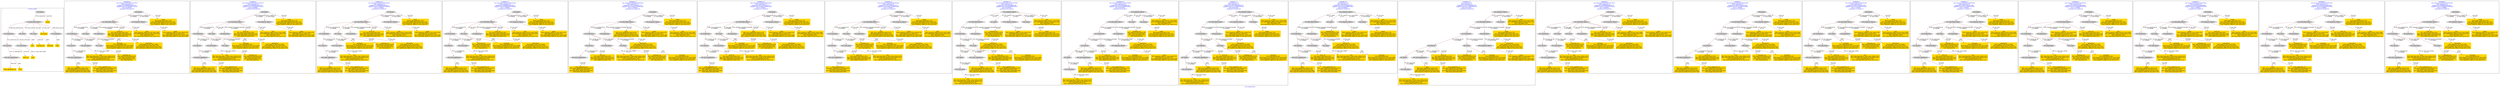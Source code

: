 digraph n0 {
fontcolor="blue"
remincross="true"
label="s16-s-hammer.xml"
subgraph cluster_0 {
label="1-correct model"
n2[style="filled",color="white",fillcolor="lightgray",label="E12_Production1"];
n3[style="filled",color="white",fillcolor="lightgray",label="E21_Person1"];
n4[style="filled",color="white",fillcolor="lightgray",label="E52_Time-Span1"];
n5[style="filled",color="white",fillcolor="lightgray",label="E82_Actor_Appellation1"];
n6[shape="plaintext",style="filled",fillcolor="gold",label="artist_uri"];
n7[style="filled",color="white",fillcolor="lightgray",label="E22_Man-Made_Object1"];
n8[style="filled",color="white",fillcolor="lightgray",label="E35_Title1"];
n9[style="filled",color="white",fillcolor="lightgray",label="E55_Type1"];
n10[shape="plaintext",style="filled",fillcolor="gold",label="description"];
n11[style="filled",color="white",fillcolor="lightgray",label="E78_Collection1"];
n12[shape="plaintext",style="filled",fillcolor="gold",label="title"];
n13[style="filled",color="white",fillcolor="lightgray",label="E38_Image1"];
n14[shape="plaintext",style="filled",fillcolor="gold",label="image"];
n15[shape="plaintext",style="filled",fillcolor="gold",label="year"];
n16[shape="plaintext",style="filled",fillcolor="gold",label="technique_uri"];
n17[shape="plaintext",style="filled",fillcolor="gold",label="technique"];
n18[shape="plaintext",style="filled",fillcolor="gold",label="name"];
n19[shape="plaintext",style="filled",fillcolor="gold",label="artist_appellation_uri"];
n20[shape="plaintext",style="filled",fillcolor="gold",label="artist"];
}
subgraph cluster_1 {
label="candidate 0\nlink coherence:0.9473684210526315\nnode coherence:1.0\nconfidence:0.43086805936076217\nmapping score:0.510289353120254\ncost:118.009792\n-precision:0.58-recall:0.61"
n22[style="filled",color="white",fillcolor="lightgray",label="E12_Production1"];
n23[style="filled",color="white",fillcolor="lightgray",label="E21_Person1"];
n24[style="filled",color="white",fillcolor="lightgray",label="E52_Time-Span2"];
n25[style="filled",color="white",fillcolor="lightgray",label="E55_Type1"];
n26[style="filled",color="white",fillcolor="lightgray",label="E82_Actor_Appellation1"];
n27[style="filled",color="white",fillcolor="lightgray",label="E22_Man-Made_Object1"];
n28[style="filled",color="white",fillcolor="lightgray",label="E55_Type2"];
n29[style="filled",color="white",fillcolor="lightgray",label="E8_Acquisition1"];
n30[style="filled",color="white",fillcolor="lightgray",label="E38_Image1"];
n31[style="filled",color="white",fillcolor="lightgray",label="E33_Linguistic_Object2"];
n32[shape="plaintext",style="filled",fillcolor="gold",label="artist_uri\n[E21_Person,classLink,0.281]\n[E22_Man-Made_Object,classLink,0.275]\n[E82_Actor_Appellation,classLink,0.225]\n[E38_Image,classLink,0.219]"];
n33[shape="plaintext",style="filled",fillcolor="gold",label="title\n[E33_Linguistic_Object,P3_has_note,0.348]\n[E73_Information_Object,P3_has_note,0.322]\n[E35_Title,label,0.199]\n[E22_Man-Made_Object,P3_has_note,0.131]"];
n34[shape="plaintext",style="filled",fillcolor="gold",label="technique\n[E55_Type,label,0.504]\n[E29_Design_or_Procedure,P3_has_note,0.436]\n[E73_Information_Object,P3_has_note,0.033]\n[E33_Linguistic_Object,P3_has_note,0.027]"];
n35[shape="plaintext",style="filled",fillcolor="gold",label="technique_uri\n[E57_Material,classLink,0.379]\n[E55_Type,classLink,0.349]\n[E74_Group,classLink,0.272]\n[E55_Type,label,0.0]"];
n36[shape="plaintext",style="filled",fillcolor="gold",label="artist\n[E82_Actor_Appellation,label,0.413]\n[E8_Acquisition,P3_has_note,0.213]\n[E22_Man-Made_Object,classLink,0.209]\n[E33_Linguistic_Object,P3_has_note,0.164]"];
n37[shape="plaintext",style="filled",fillcolor="gold",label="year\n[E52_Time-Span,P82_at_some_time_within,0.412]\n[E52_Time-Span,P82a_begin_of_the_begin,0.321]\n[E52_Time-Span,label,0.154]\n[E52_Time-Span,P82b_end_of_the_end,0.113]"];
n38[shape="plaintext",style="filled",fillcolor="gold",label="image\n[E38_Image,classLink,0.735]\n[E22_Man-Made_Object,classLink,0.219]\n[E73_Information_Object,P3_has_note,0.025]\n[E33_Linguistic_Object,P3_has_note,0.02]"];
n39[shape="plaintext",style="filled",fillcolor="gold",label="description\n[E30_Right,P3_has_note,0.368]\n[E8_Acquisition,P3_has_note,0.335]\n[E33_Linguistic_Object,P3_has_note,0.195]\n[E73_Information_Object,P3_has_note,0.101]"];
n40[shape="plaintext",style="filled",fillcolor="gold",label="name\n[E33_Linguistic_Object,P3_has_note,0.279]\n[E30_Right,P3_has_note,0.257]\n[E73_Information_Object,P3_has_note,0.254]\n[E22_Man-Made_Object,P3_has_note,0.209]"];
n41[shape="plaintext",style="filled",fillcolor="gold",label="artist_appellation_uri\n[E82_Actor_Appellation,classLink,0.874]\n[E21_Person,classLink,0.045]\n[E22_Man-Made_Object,classLink,0.045]\n[E38_Image,classLink,0.036]"];
}
subgraph cluster_2 {
label="candidate 1\nlink coherence:0.9473684210526315\nnode coherence:1.0\nconfidence:0.43086805936076217\nmapping score:0.510289353120254\ncost:118.009802\n-precision:0.58-recall:0.61"
n43[style="filled",color="white",fillcolor="lightgray",label="E12_Production1"];
n44[style="filled",color="white",fillcolor="lightgray",label="E21_Person1"];
n45[style="filled",color="white",fillcolor="lightgray",label="E52_Time-Span2"];
n46[style="filled",color="white",fillcolor="lightgray",label="E55_Type1"];
n47[style="filled",color="white",fillcolor="lightgray",label="E82_Actor_Appellation1"];
n48[style="filled",color="white",fillcolor="lightgray",label="E22_Man-Made_Object1"];
n49[style="filled",color="white",fillcolor="lightgray",label="E55_Type3"];
n50[style="filled",color="white",fillcolor="lightgray",label="E8_Acquisition1"];
n51[style="filled",color="white",fillcolor="lightgray",label="E38_Image1"];
n52[style="filled",color="white",fillcolor="lightgray",label="E33_Linguistic_Object2"];
n53[shape="plaintext",style="filled",fillcolor="gold",label="artist_uri\n[E21_Person,classLink,0.281]\n[E22_Man-Made_Object,classLink,0.275]\n[E82_Actor_Appellation,classLink,0.225]\n[E38_Image,classLink,0.219]"];
n54[shape="plaintext",style="filled",fillcolor="gold",label="title\n[E33_Linguistic_Object,P3_has_note,0.348]\n[E73_Information_Object,P3_has_note,0.322]\n[E35_Title,label,0.199]\n[E22_Man-Made_Object,P3_has_note,0.131]"];
n55[shape="plaintext",style="filled",fillcolor="gold",label="technique_uri\n[E57_Material,classLink,0.379]\n[E55_Type,classLink,0.349]\n[E74_Group,classLink,0.272]\n[E55_Type,label,0.0]"];
n56[shape="plaintext",style="filled",fillcolor="gold",label="artist\n[E82_Actor_Appellation,label,0.413]\n[E8_Acquisition,P3_has_note,0.213]\n[E22_Man-Made_Object,classLink,0.209]\n[E33_Linguistic_Object,P3_has_note,0.164]"];
n57[shape="plaintext",style="filled",fillcolor="gold",label="year\n[E52_Time-Span,P82_at_some_time_within,0.412]\n[E52_Time-Span,P82a_begin_of_the_begin,0.321]\n[E52_Time-Span,label,0.154]\n[E52_Time-Span,P82b_end_of_the_end,0.113]"];
n58[shape="plaintext",style="filled",fillcolor="gold",label="image\n[E38_Image,classLink,0.735]\n[E22_Man-Made_Object,classLink,0.219]\n[E73_Information_Object,P3_has_note,0.025]\n[E33_Linguistic_Object,P3_has_note,0.02]"];
n59[shape="plaintext",style="filled",fillcolor="gold",label="description\n[E30_Right,P3_has_note,0.368]\n[E8_Acquisition,P3_has_note,0.335]\n[E33_Linguistic_Object,P3_has_note,0.195]\n[E73_Information_Object,P3_has_note,0.101]"];
n60[shape="plaintext",style="filled",fillcolor="gold",label="technique\n[E55_Type,label,0.504]\n[E29_Design_or_Procedure,P3_has_note,0.436]\n[E73_Information_Object,P3_has_note,0.033]\n[E33_Linguistic_Object,P3_has_note,0.027]"];
n61[shape="plaintext",style="filled",fillcolor="gold",label="name\n[E33_Linguistic_Object,P3_has_note,0.279]\n[E30_Right,P3_has_note,0.257]\n[E73_Information_Object,P3_has_note,0.254]\n[E22_Man-Made_Object,P3_has_note,0.209]"];
n62[shape="plaintext",style="filled",fillcolor="gold",label="artist_appellation_uri\n[E82_Actor_Appellation,classLink,0.874]\n[E21_Person,classLink,0.045]\n[E22_Man-Made_Object,classLink,0.045]\n[E38_Image,classLink,0.036]"];
}
subgraph cluster_3 {
label="candidate 10\nlink coherence:0.9444444444444444\nnode coherence:1.0\nconfidence:0.43086805936076217\nmapping score:0.5269560197869206\ncost:117.009822\n-precision:0.67-recall:0.67"
n64[style="filled",color="white",fillcolor="lightgray",label="E12_Production1"];
n65[style="filled",color="white",fillcolor="lightgray",label="E21_Person1"];
n66[style="filled",color="white",fillcolor="lightgray",label="E52_Time-Span2"];
n67[style="filled",color="white",fillcolor="lightgray",label="E82_Actor_Appellation1"];
n68[style="filled",color="white",fillcolor="lightgray",label="E22_Man-Made_Object1"];
n69[style="filled",color="white",fillcolor="lightgray",label="E55_Type2"];
n70[style="filled",color="white",fillcolor="lightgray",label="E8_Acquisition1"];
n71[style="filled",color="white",fillcolor="lightgray",label="E38_Image1"];
n72[style="filled",color="white",fillcolor="lightgray",label="E33_Linguistic_Object2"];
n73[shape="plaintext",style="filled",fillcolor="gold",label="artist_uri\n[E21_Person,classLink,0.281]\n[E22_Man-Made_Object,classLink,0.275]\n[E82_Actor_Appellation,classLink,0.225]\n[E38_Image,classLink,0.219]"];
n74[shape="plaintext",style="filled",fillcolor="gold",label="title\n[E33_Linguistic_Object,P3_has_note,0.348]\n[E73_Information_Object,P3_has_note,0.322]\n[E35_Title,label,0.199]\n[E22_Man-Made_Object,P3_has_note,0.131]"];
n75[shape="plaintext",style="filled",fillcolor="gold",label="technique\n[E55_Type,label,0.504]\n[E29_Design_or_Procedure,P3_has_note,0.436]\n[E73_Information_Object,P3_has_note,0.033]\n[E33_Linguistic_Object,P3_has_note,0.027]"];
n76[shape="plaintext",style="filled",fillcolor="gold",label="technique_uri\n[E57_Material,classLink,0.379]\n[E55_Type,classLink,0.349]\n[E74_Group,classLink,0.272]\n[E55_Type,label,0.0]"];
n77[shape="plaintext",style="filled",fillcolor="gold",label="artist\n[E82_Actor_Appellation,label,0.413]\n[E8_Acquisition,P3_has_note,0.213]\n[E22_Man-Made_Object,classLink,0.209]\n[E33_Linguistic_Object,P3_has_note,0.164]"];
n78[shape="plaintext",style="filled",fillcolor="gold",label="year\n[E52_Time-Span,P82_at_some_time_within,0.412]\n[E52_Time-Span,P82a_begin_of_the_begin,0.321]\n[E52_Time-Span,label,0.154]\n[E52_Time-Span,P82b_end_of_the_end,0.113]"];
n79[shape="plaintext",style="filled",fillcolor="gold",label="image\n[E38_Image,classLink,0.735]\n[E22_Man-Made_Object,classLink,0.219]\n[E73_Information_Object,P3_has_note,0.025]\n[E33_Linguistic_Object,P3_has_note,0.02]"];
n80[shape="plaintext",style="filled",fillcolor="gold",label="description\n[E30_Right,P3_has_note,0.368]\n[E8_Acquisition,P3_has_note,0.335]\n[E33_Linguistic_Object,P3_has_note,0.195]\n[E73_Information_Object,P3_has_note,0.101]"];
n81[shape="plaintext",style="filled",fillcolor="gold",label="name\n[E33_Linguistic_Object,P3_has_note,0.279]\n[E30_Right,P3_has_note,0.257]\n[E73_Information_Object,P3_has_note,0.254]\n[E22_Man-Made_Object,P3_has_note,0.209]"];
n82[shape="plaintext",style="filled",fillcolor="gold",label="artist_appellation_uri\n[E82_Actor_Appellation,classLink,0.874]\n[E21_Person,classLink,0.045]\n[E22_Man-Made_Object,classLink,0.045]\n[E38_Image,classLink,0.036]"];
}
subgraph cluster_4 {
label="candidate 11\nlink coherence:0.9444444444444444\nnode coherence:1.0\nconfidence:0.43086805936076217\nmapping score:0.5269560197869206\ncost:117.009832\n-precision:0.67-recall:0.67"
n84[style="filled",color="white",fillcolor="lightgray",label="E12_Production1"];
n85[style="filled",color="white",fillcolor="lightgray",label="E21_Person1"];
n86[style="filled",color="white",fillcolor="lightgray",label="E52_Time-Span2"];
n87[style="filled",color="white",fillcolor="lightgray",label="E82_Actor_Appellation1"];
n88[style="filled",color="white",fillcolor="lightgray",label="E22_Man-Made_Object1"];
n89[style="filled",color="white",fillcolor="lightgray",label="E55_Type3"];
n90[style="filled",color="white",fillcolor="lightgray",label="E8_Acquisition1"];
n91[style="filled",color="white",fillcolor="lightgray",label="E38_Image1"];
n92[style="filled",color="white",fillcolor="lightgray",label="E33_Linguistic_Object2"];
n93[shape="plaintext",style="filled",fillcolor="gold",label="technique_uri\n[E57_Material,classLink,0.379]\n[E55_Type,classLink,0.349]\n[E74_Group,classLink,0.272]\n[E55_Type,label,0.0]"];
n94[shape="plaintext",style="filled",fillcolor="gold",label="artist_uri\n[E21_Person,classLink,0.281]\n[E22_Man-Made_Object,classLink,0.275]\n[E82_Actor_Appellation,classLink,0.225]\n[E38_Image,classLink,0.219]"];
n95[shape="plaintext",style="filled",fillcolor="gold",label="title\n[E33_Linguistic_Object,P3_has_note,0.348]\n[E73_Information_Object,P3_has_note,0.322]\n[E35_Title,label,0.199]\n[E22_Man-Made_Object,P3_has_note,0.131]"];
n96[shape="plaintext",style="filled",fillcolor="gold",label="artist\n[E82_Actor_Appellation,label,0.413]\n[E8_Acquisition,P3_has_note,0.213]\n[E22_Man-Made_Object,classLink,0.209]\n[E33_Linguistic_Object,P3_has_note,0.164]"];
n97[shape="plaintext",style="filled",fillcolor="gold",label="year\n[E52_Time-Span,P82_at_some_time_within,0.412]\n[E52_Time-Span,P82a_begin_of_the_begin,0.321]\n[E52_Time-Span,label,0.154]\n[E52_Time-Span,P82b_end_of_the_end,0.113]"];
n98[shape="plaintext",style="filled",fillcolor="gold",label="image\n[E38_Image,classLink,0.735]\n[E22_Man-Made_Object,classLink,0.219]\n[E73_Information_Object,P3_has_note,0.025]\n[E33_Linguistic_Object,P3_has_note,0.02]"];
n99[shape="plaintext",style="filled",fillcolor="gold",label="description\n[E30_Right,P3_has_note,0.368]\n[E8_Acquisition,P3_has_note,0.335]\n[E33_Linguistic_Object,P3_has_note,0.195]\n[E73_Information_Object,P3_has_note,0.101]"];
n100[shape="plaintext",style="filled",fillcolor="gold",label="technique\n[E55_Type,label,0.504]\n[E29_Design_or_Procedure,P3_has_note,0.436]\n[E73_Information_Object,P3_has_note,0.033]\n[E33_Linguistic_Object,P3_has_note,0.027]"];
n101[shape="plaintext",style="filled",fillcolor="gold",label="name\n[E33_Linguistic_Object,P3_has_note,0.279]\n[E30_Right,P3_has_note,0.257]\n[E73_Information_Object,P3_has_note,0.254]\n[E22_Man-Made_Object,P3_has_note,0.209]"];
n102[shape="plaintext",style="filled",fillcolor="gold",label="artist_appellation_uri\n[E82_Actor_Appellation,classLink,0.874]\n[E21_Person,classLink,0.045]\n[E22_Man-Made_Object,classLink,0.045]\n[E38_Image,classLink,0.036]"];
}
subgraph cluster_5 {
label="candidate 12\nlink coherence:0.9444444444444444\nnode coherence:1.0\nconfidence:0.4257165942557372\nmapping score:0.5085721980852458\ncost:117.009802\n-precision:0.61-recall:0.61"
n104[style="filled",color="white",fillcolor="lightgray",label="E12_Production1"];
n105[style="filled",color="white",fillcolor="lightgray",label="E21_Person1"];
n106[style="filled",color="white",fillcolor="lightgray",label="E52_Time-Span2"];
n107[style="filled",color="white",fillcolor="lightgray",label="E55_Type1"];
n108[style="filled",color="white",fillcolor="lightgray",label="E82_Actor_Appellation1"];
n109[style="filled",color="white",fillcolor="lightgray",label="E22_Man-Made_Object1"];
n110[style="filled",color="white",fillcolor="lightgray",label="E8_Acquisition1"];
n111[style="filled",color="white",fillcolor="lightgray",label="E38_Image1"];
n112[style="filled",color="white",fillcolor="lightgray",label="E33_Linguistic_Object2"];
n113[shape="plaintext",style="filled",fillcolor="gold",label="artist_uri\n[E21_Person,classLink,0.281]\n[E22_Man-Made_Object,classLink,0.275]\n[E82_Actor_Appellation,classLink,0.225]\n[E38_Image,classLink,0.219]"];
n114[shape="plaintext",style="filled",fillcolor="gold",label="artist\n[E82_Actor_Appellation,label,0.413]\n[E8_Acquisition,P3_has_note,0.213]\n[E22_Man-Made_Object,classLink,0.209]\n[E33_Linguistic_Object,P3_has_note,0.164]"];
n115[shape="plaintext",style="filled",fillcolor="gold",label="name\n[E33_Linguistic_Object,P3_has_note,0.279]\n[E30_Right,P3_has_note,0.257]\n[E73_Information_Object,P3_has_note,0.254]\n[E22_Man-Made_Object,P3_has_note,0.209]"];
n116[shape="plaintext",style="filled",fillcolor="gold",label="technique_uri\n[E57_Material,classLink,0.379]\n[E55_Type,classLink,0.349]\n[E74_Group,classLink,0.272]\n[E55_Type,label,0.0]"];
n117[shape="plaintext",style="filled",fillcolor="gold",label="technique\n[E55_Type,label,0.504]\n[E29_Design_or_Procedure,P3_has_note,0.436]\n[E73_Information_Object,P3_has_note,0.033]\n[E33_Linguistic_Object,P3_has_note,0.027]"];
n118[shape="plaintext",style="filled",fillcolor="gold",label="year\n[E52_Time-Span,P82_at_some_time_within,0.412]\n[E52_Time-Span,P82a_begin_of_the_begin,0.321]\n[E52_Time-Span,label,0.154]\n[E52_Time-Span,P82b_end_of_the_end,0.113]"];
n119[shape="plaintext",style="filled",fillcolor="gold",label="image\n[E38_Image,classLink,0.735]\n[E22_Man-Made_Object,classLink,0.219]\n[E73_Information_Object,P3_has_note,0.025]\n[E33_Linguistic_Object,P3_has_note,0.02]"];
n120[shape="plaintext",style="filled",fillcolor="gold",label="description\n[E30_Right,P3_has_note,0.368]\n[E8_Acquisition,P3_has_note,0.335]\n[E33_Linguistic_Object,P3_has_note,0.195]\n[E73_Information_Object,P3_has_note,0.101]"];
n121[shape="plaintext",style="filled",fillcolor="gold",label="title\n[E33_Linguistic_Object,P3_has_note,0.348]\n[E73_Information_Object,P3_has_note,0.322]\n[E35_Title,label,0.199]\n[E22_Man-Made_Object,P3_has_note,0.131]"];
n122[shape="plaintext",style="filled",fillcolor="gold",label="artist_appellation_uri\n[E82_Actor_Appellation,classLink,0.874]\n[E21_Person,classLink,0.045]\n[E22_Man-Made_Object,classLink,0.045]\n[E38_Image,classLink,0.036]"];
}
subgraph cluster_6 {
label="candidate 13\nlink coherence:0.9444444444444444\nnode coherence:1.0\nconfidence:0.4257165942557372\nmapping score:0.5085721980852458\ncost:117.009822\n-precision:0.67-recall:0.67"
n124[style="filled",color="white",fillcolor="lightgray",label="E12_Production1"];
n125[style="filled",color="white",fillcolor="lightgray",label="E21_Person1"];
n126[style="filled",color="white",fillcolor="lightgray",label="E52_Time-Span2"];
n127[style="filled",color="white",fillcolor="lightgray",label="E82_Actor_Appellation1"];
n128[style="filled",color="white",fillcolor="lightgray",label="E22_Man-Made_Object1"];
n129[style="filled",color="white",fillcolor="lightgray",label="E55_Type2"];
n130[style="filled",color="white",fillcolor="lightgray",label="E8_Acquisition1"];
n131[style="filled",color="white",fillcolor="lightgray",label="E38_Image1"];
n132[style="filled",color="white",fillcolor="lightgray",label="E33_Linguistic_Object2"];
n133[shape="plaintext",style="filled",fillcolor="gold",label="artist_uri\n[E21_Person,classLink,0.281]\n[E22_Man-Made_Object,classLink,0.275]\n[E82_Actor_Appellation,classLink,0.225]\n[E38_Image,classLink,0.219]"];
n134[shape="plaintext",style="filled",fillcolor="gold",label="artist\n[E82_Actor_Appellation,label,0.413]\n[E8_Acquisition,P3_has_note,0.213]\n[E22_Man-Made_Object,classLink,0.209]\n[E33_Linguistic_Object,P3_has_note,0.164]"];
n135[shape="plaintext",style="filled",fillcolor="gold",label="name\n[E33_Linguistic_Object,P3_has_note,0.279]\n[E30_Right,P3_has_note,0.257]\n[E73_Information_Object,P3_has_note,0.254]\n[E22_Man-Made_Object,P3_has_note,0.209]"];
n136[shape="plaintext",style="filled",fillcolor="gold",label="technique\n[E55_Type,label,0.504]\n[E29_Design_or_Procedure,P3_has_note,0.436]\n[E73_Information_Object,P3_has_note,0.033]\n[E33_Linguistic_Object,P3_has_note,0.027]"];
n137[shape="plaintext",style="filled",fillcolor="gold",label="technique_uri\n[E57_Material,classLink,0.379]\n[E55_Type,classLink,0.349]\n[E74_Group,classLink,0.272]\n[E55_Type,label,0.0]"];
n138[shape="plaintext",style="filled",fillcolor="gold",label="year\n[E52_Time-Span,P82_at_some_time_within,0.412]\n[E52_Time-Span,P82a_begin_of_the_begin,0.321]\n[E52_Time-Span,label,0.154]\n[E52_Time-Span,P82b_end_of_the_end,0.113]"];
n139[shape="plaintext",style="filled",fillcolor="gold",label="image\n[E38_Image,classLink,0.735]\n[E22_Man-Made_Object,classLink,0.219]\n[E73_Information_Object,P3_has_note,0.025]\n[E33_Linguistic_Object,P3_has_note,0.02]"];
n140[shape="plaintext",style="filled",fillcolor="gold",label="description\n[E30_Right,P3_has_note,0.368]\n[E8_Acquisition,P3_has_note,0.335]\n[E33_Linguistic_Object,P3_has_note,0.195]\n[E73_Information_Object,P3_has_note,0.101]"];
n141[shape="plaintext",style="filled",fillcolor="gold",label="title\n[E33_Linguistic_Object,P3_has_note,0.348]\n[E73_Information_Object,P3_has_note,0.322]\n[E35_Title,label,0.199]\n[E22_Man-Made_Object,P3_has_note,0.131]"];
n142[shape="plaintext",style="filled",fillcolor="gold",label="artist_appellation_uri\n[E82_Actor_Appellation,classLink,0.874]\n[E21_Person,classLink,0.045]\n[E22_Man-Made_Object,classLink,0.045]\n[E38_Image,classLink,0.036]"];
}
subgraph cluster_7 {
label="candidate 14\nlink coherence:0.9444444444444444\nnode coherence:1.0\nconfidence:0.4257165942557372\nmapping score:0.5085721980852458\ncost:117.009832\n-precision:0.67-recall:0.67"
n144[style="filled",color="white",fillcolor="lightgray",label="E12_Production1"];
n145[style="filled",color="white",fillcolor="lightgray",label="E21_Person1"];
n146[style="filled",color="white",fillcolor="lightgray",label="E52_Time-Span2"];
n147[style="filled",color="white",fillcolor="lightgray",label="E82_Actor_Appellation1"];
n148[style="filled",color="white",fillcolor="lightgray",label="E22_Man-Made_Object1"];
n149[style="filled",color="white",fillcolor="lightgray",label="E55_Type3"];
n150[style="filled",color="white",fillcolor="lightgray",label="E8_Acquisition1"];
n151[style="filled",color="white",fillcolor="lightgray",label="E38_Image1"];
n152[style="filled",color="white",fillcolor="lightgray",label="E33_Linguistic_Object2"];
n153[shape="plaintext",style="filled",fillcolor="gold",label="artist_uri\n[E21_Person,classLink,0.281]\n[E22_Man-Made_Object,classLink,0.275]\n[E82_Actor_Appellation,classLink,0.225]\n[E38_Image,classLink,0.219]"];
n154[shape="plaintext",style="filled",fillcolor="gold",label="artist\n[E82_Actor_Appellation,label,0.413]\n[E8_Acquisition,P3_has_note,0.213]\n[E22_Man-Made_Object,classLink,0.209]\n[E33_Linguistic_Object,P3_has_note,0.164]"];
n155[shape="plaintext",style="filled",fillcolor="gold",label="name\n[E33_Linguistic_Object,P3_has_note,0.279]\n[E30_Right,P3_has_note,0.257]\n[E73_Information_Object,P3_has_note,0.254]\n[E22_Man-Made_Object,P3_has_note,0.209]"];
n156[shape="plaintext",style="filled",fillcolor="gold",label="technique_uri\n[E57_Material,classLink,0.379]\n[E55_Type,classLink,0.349]\n[E74_Group,classLink,0.272]\n[E55_Type,label,0.0]"];
n157[shape="plaintext",style="filled",fillcolor="gold",label="year\n[E52_Time-Span,P82_at_some_time_within,0.412]\n[E52_Time-Span,P82a_begin_of_the_begin,0.321]\n[E52_Time-Span,label,0.154]\n[E52_Time-Span,P82b_end_of_the_end,0.113]"];
n158[shape="plaintext",style="filled",fillcolor="gold",label="image\n[E38_Image,classLink,0.735]\n[E22_Man-Made_Object,classLink,0.219]\n[E73_Information_Object,P3_has_note,0.025]\n[E33_Linguistic_Object,P3_has_note,0.02]"];
n159[shape="plaintext",style="filled",fillcolor="gold",label="description\n[E30_Right,P3_has_note,0.368]\n[E8_Acquisition,P3_has_note,0.335]\n[E33_Linguistic_Object,P3_has_note,0.195]\n[E73_Information_Object,P3_has_note,0.101]"];
n160[shape="plaintext",style="filled",fillcolor="gold",label="technique\n[E55_Type,label,0.504]\n[E29_Design_or_Procedure,P3_has_note,0.436]\n[E73_Information_Object,P3_has_note,0.033]\n[E33_Linguistic_Object,P3_has_note,0.027]"];
n161[shape="plaintext",style="filled",fillcolor="gold",label="title\n[E33_Linguistic_Object,P3_has_note,0.348]\n[E73_Information_Object,P3_has_note,0.322]\n[E35_Title,label,0.199]\n[E22_Man-Made_Object,P3_has_note,0.131]"];
n162[shape="plaintext",style="filled",fillcolor="gold",label="artist_appellation_uri\n[E82_Actor_Appellation,classLink,0.874]\n[E21_Person,classLink,0.045]\n[E22_Man-Made_Object,classLink,0.045]\n[E38_Image,classLink,0.036]"];
}
subgraph cluster_8 {
label="candidate 15\nlink coherence:0.9047619047619048\nnode coherence:1.0\nconfidence:0.4531250008004738\nmapping score:0.5010416669334913\ncost:219.009792\n-precision:0.43-recall:0.5"
n164[style="filled",color="white",fillcolor="lightgray",label="E12_Production1"];
n165[style="filled",color="white",fillcolor="lightgray",label="E21_Person1"];
n166[style="filled",color="white",fillcolor="lightgray",label="E55_Type1"];
n167[style="filled",color="white",fillcolor="lightgray",label="E67_Birth1"];
n168[style="filled",color="white",fillcolor="lightgray",label="E82_Actor_Appellation1"];
n169[style="filled",color="white",fillcolor="lightgray",label="E22_Man-Made_Object1"];
n170[style="filled",color="white",fillcolor="lightgray",label="E8_Acquisition1"];
n171[style="filled",color="white",fillcolor="lightgray",label="E33_Linguistic_Object1"];
n172[style="filled",color="white",fillcolor="lightgray",label="E55_Type3"];
n173[style="filled",color="white",fillcolor="lightgray",label="E52_Time-Span1"];
n174[style="filled",color="white",fillcolor="lightgray",label="E33_Linguistic_Object2"];
n175[style="filled",color="white",fillcolor="lightgray",label="E38_Image1"];
n176[shape="plaintext",style="filled",fillcolor="gold",label="artist_uri\n[E21_Person,classLink,0.281]\n[E22_Man-Made_Object,classLink,0.275]\n[E82_Actor_Appellation,classLink,0.225]\n[E38_Image,classLink,0.219]"];
n177[shape="plaintext",style="filled",fillcolor="gold",label="technique_uri\n[E57_Material,classLink,0.379]\n[E55_Type,classLink,0.349]\n[E74_Group,classLink,0.272]\n[E55_Type,label,0.0]"];
n178[shape="plaintext",style="filled",fillcolor="gold",label="title\n[E33_Linguistic_Object,P3_has_note,0.348]\n[E73_Information_Object,P3_has_note,0.322]\n[E35_Title,label,0.199]\n[E22_Man-Made_Object,P3_has_note,0.131]"];
n179[shape="plaintext",style="filled",fillcolor="gold",label="technique\n[E55_Type,label,0.504]\n[E29_Design_or_Procedure,P3_has_note,0.436]\n[E73_Information_Object,P3_has_note,0.033]\n[E33_Linguistic_Object,P3_has_note,0.027]"];
n180[shape="plaintext",style="filled",fillcolor="gold",label="artist\n[E82_Actor_Appellation,label,0.413]\n[E8_Acquisition,P3_has_note,0.213]\n[E22_Man-Made_Object,classLink,0.209]\n[E33_Linguistic_Object,P3_has_note,0.164]"];
n181[shape="plaintext",style="filled",fillcolor="gold",label="year\n[E52_Time-Span,P82_at_some_time_within,0.412]\n[E52_Time-Span,P82a_begin_of_the_begin,0.321]\n[E52_Time-Span,label,0.154]\n[E52_Time-Span,P82b_end_of_the_end,0.113]"];
n182[shape="plaintext",style="filled",fillcolor="gold",label="image\n[E38_Image,classLink,0.735]\n[E22_Man-Made_Object,classLink,0.219]\n[E73_Information_Object,P3_has_note,0.025]\n[E33_Linguistic_Object,P3_has_note,0.02]"];
n183[shape="plaintext",style="filled",fillcolor="gold",label="description\n[E30_Right,P3_has_note,0.368]\n[E8_Acquisition,P3_has_note,0.335]\n[E33_Linguistic_Object,P3_has_note,0.195]\n[E73_Information_Object,P3_has_note,0.101]"];
n184[shape="plaintext",style="filled",fillcolor="gold",label="name\n[E33_Linguistic_Object,P3_has_note,0.279]\n[E30_Right,P3_has_note,0.257]\n[E73_Information_Object,P3_has_note,0.254]\n[E22_Man-Made_Object,P3_has_note,0.209]"];
n185[shape="plaintext",style="filled",fillcolor="gold",label="artist_appellation_uri\n[E82_Actor_Appellation,classLink,0.874]\n[E21_Person,classLink,0.045]\n[E22_Man-Made_Object,classLink,0.045]\n[E38_Image,classLink,0.036]"];
}
subgraph cluster_9 {
label="candidate 16\nlink coherence:0.9047619047619048\nnode coherence:1.0\nconfidence:0.4531250008004738\nmapping score:0.5010416669334913\ncost:219.019794\n-precision:0.43-recall:0.5"
n187[style="filled",color="white",fillcolor="lightgray",label="E12_Production1"];
n188[style="filled",color="white",fillcolor="lightgray",label="E21_Person1"];
n189[style="filled",color="white",fillcolor="lightgray",label="E55_Type1"];
n190[style="filled",color="white",fillcolor="lightgray",label="E67_Birth1"];
n191[style="filled",color="white",fillcolor="lightgray",label="E82_Actor_Appellation1"];
n192[style="filled",color="white",fillcolor="lightgray",label="E22_Man-Made_Object1"];
n193[style="filled",color="white",fillcolor="lightgray",label="E8_Acquisition1"];
n194[style="filled",color="white",fillcolor="lightgray",label="E33_Linguistic_Object1"];
n195[style="filled",color="white",fillcolor="lightgray",label="E55_Type3"];
n196[style="filled",color="white",fillcolor="lightgray",label="E52_Time-Span1"];
n197[style="filled",color="white",fillcolor="lightgray",label="E38_Image1"];
n198[style="filled",color="white",fillcolor="lightgray",label="E33_Linguistic_Object2"];
n199[shape="plaintext",style="filled",fillcolor="gold",label="artist_uri\n[E21_Person,classLink,0.281]\n[E22_Man-Made_Object,classLink,0.275]\n[E82_Actor_Appellation,classLink,0.225]\n[E38_Image,classLink,0.219]"];
n200[shape="plaintext",style="filled",fillcolor="gold",label="technique_uri\n[E57_Material,classLink,0.379]\n[E55_Type,classLink,0.349]\n[E74_Group,classLink,0.272]\n[E55_Type,label,0.0]"];
n201[shape="plaintext",style="filled",fillcolor="gold",label="title\n[E33_Linguistic_Object,P3_has_note,0.348]\n[E73_Information_Object,P3_has_note,0.322]\n[E35_Title,label,0.199]\n[E22_Man-Made_Object,P3_has_note,0.131]"];
n202[shape="plaintext",style="filled",fillcolor="gold",label="technique\n[E55_Type,label,0.504]\n[E29_Design_or_Procedure,P3_has_note,0.436]\n[E73_Information_Object,P3_has_note,0.033]\n[E33_Linguistic_Object,P3_has_note,0.027]"];
n203[shape="plaintext",style="filled",fillcolor="gold",label="artist\n[E82_Actor_Appellation,label,0.413]\n[E8_Acquisition,P3_has_note,0.213]\n[E22_Man-Made_Object,classLink,0.209]\n[E33_Linguistic_Object,P3_has_note,0.164]"];
n204[shape="plaintext",style="filled",fillcolor="gold",label="year\n[E52_Time-Span,P82_at_some_time_within,0.412]\n[E52_Time-Span,P82a_begin_of_the_begin,0.321]\n[E52_Time-Span,label,0.154]\n[E52_Time-Span,P82b_end_of_the_end,0.113]"];
n205[shape="plaintext",style="filled",fillcolor="gold",label="image\n[E38_Image,classLink,0.735]\n[E22_Man-Made_Object,classLink,0.219]\n[E73_Information_Object,P3_has_note,0.025]\n[E33_Linguistic_Object,P3_has_note,0.02]"];
n206[shape="plaintext",style="filled",fillcolor="gold",label="description\n[E30_Right,P3_has_note,0.368]\n[E8_Acquisition,P3_has_note,0.335]\n[E33_Linguistic_Object,P3_has_note,0.195]\n[E73_Information_Object,P3_has_note,0.101]"];
n207[shape="plaintext",style="filled",fillcolor="gold",label="name\n[E33_Linguistic_Object,P3_has_note,0.279]\n[E30_Right,P3_has_note,0.257]\n[E73_Information_Object,P3_has_note,0.254]\n[E22_Man-Made_Object,P3_has_note,0.209]"];
n208[shape="plaintext",style="filled",fillcolor="gold",label="artist_appellation_uri\n[E82_Actor_Appellation,classLink,0.874]\n[E21_Person,classLink,0.045]\n[E22_Man-Made_Object,classLink,0.045]\n[E38_Image,classLink,0.036]"];
}
subgraph cluster_10 {
label="candidate 17\nlink coherence:0.9\nnode coherence:1.0\nconfidence:0.4531250008004738\nmapping score:0.517708333600158\ncost:218.009792\n-precision:0.5-recall:0.56"
n210[style="filled",color="white",fillcolor="lightgray",label="E12_Production1"];
n211[style="filled",color="white",fillcolor="lightgray",label="E21_Person1"];
n212[style="filled",color="white",fillcolor="lightgray",label="E55_Type1"];
n213[style="filled",color="white",fillcolor="lightgray",label="E67_Birth1"];
n214[style="filled",color="white",fillcolor="lightgray",label="E82_Actor_Appellation1"];
n215[style="filled",color="white",fillcolor="lightgray",label="E22_Man-Made_Object1"];
n216[style="filled",color="white",fillcolor="lightgray",label="E8_Acquisition1"];
n217[style="filled",color="white",fillcolor="lightgray",label="E33_Linguistic_Object1"];
n218[style="filled",color="white",fillcolor="lightgray",label="E52_Time-Span1"];
n219[style="filled",color="white",fillcolor="lightgray",label="E33_Linguistic_Object2"];
n220[style="filled",color="white",fillcolor="lightgray",label="E38_Image1"];
n221[shape="plaintext",style="filled",fillcolor="gold",label="artist_uri\n[E21_Person,classLink,0.281]\n[E22_Man-Made_Object,classLink,0.275]\n[E82_Actor_Appellation,classLink,0.225]\n[E38_Image,classLink,0.219]"];
n222[shape="plaintext",style="filled",fillcolor="gold",label="technique_uri\n[E57_Material,classLink,0.379]\n[E55_Type,classLink,0.349]\n[E74_Group,classLink,0.272]\n[E55_Type,label,0.0]"];
n223[shape="plaintext",style="filled",fillcolor="gold",label="title\n[E33_Linguistic_Object,P3_has_note,0.348]\n[E73_Information_Object,P3_has_note,0.322]\n[E35_Title,label,0.199]\n[E22_Man-Made_Object,P3_has_note,0.131]"];
n224[shape="plaintext",style="filled",fillcolor="gold",label="technique\n[E55_Type,label,0.504]\n[E29_Design_or_Procedure,P3_has_note,0.436]\n[E73_Information_Object,P3_has_note,0.033]\n[E33_Linguistic_Object,P3_has_note,0.027]"];
n225[shape="plaintext",style="filled",fillcolor="gold",label="artist\n[E82_Actor_Appellation,label,0.413]\n[E8_Acquisition,P3_has_note,0.213]\n[E22_Man-Made_Object,classLink,0.209]\n[E33_Linguistic_Object,P3_has_note,0.164]"];
n226[shape="plaintext",style="filled",fillcolor="gold",label="year\n[E52_Time-Span,P82_at_some_time_within,0.412]\n[E52_Time-Span,P82a_begin_of_the_begin,0.321]\n[E52_Time-Span,label,0.154]\n[E52_Time-Span,P82b_end_of_the_end,0.113]"];
n227[shape="plaintext",style="filled",fillcolor="gold",label="image\n[E38_Image,classLink,0.735]\n[E22_Man-Made_Object,classLink,0.219]\n[E73_Information_Object,P3_has_note,0.025]\n[E33_Linguistic_Object,P3_has_note,0.02]"];
n228[shape="plaintext",style="filled",fillcolor="gold",label="description\n[E30_Right,P3_has_note,0.368]\n[E8_Acquisition,P3_has_note,0.335]\n[E33_Linguistic_Object,P3_has_note,0.195]\n[E73_Information_Object,P3_has_note,0.101]"];
n229[shape="plaintext",style="filled",fillcolor="gold",label="name\n[E33_Linguistic_Object,P3_has_note,0.279]\n[E30_Right,P3_has_note,0.257]\n[E73_Information_Object,P3_has_note,0.254]\n[E22_Man-Made_Object,P3_has_note,0.209]"];
n230[shape="plaintext",style="filled",fillcolor="gold",label="artist_appellation_uri\n[E82_Actor_Appellation,classLink,0.874]\n[E21_Person,classLink,0.045]\n[E22_Man-Made_Object,classLink,0.045]\n[E38_Image,classLink,0.036]"];
}
subgraph cluster_11 {
label="candidate 18\nlink coherence:0.9\nnode coherence:1.0\nconfidence:0.4531250008004738\nmapping score:0.5010416669334913\ncost:218.009812\n-precision:0.5-recall:0.56"
n232[style="filled",color="white",fillcolor="lightgray",label="E12_Production1"];
n233[style="filled",color="white",fillcolor="lightgray",label="E21_Person1"];
n234[style="filled",color="white",fillcolor="lightgray",label="E52_Time-Span2"];
n235[style="filled",color="white",fillcolor="lightgray",label="E55_Type1"];
n236[style="filled",color="white",fillcolor="lightgray",label="E82_Actor_Appellation1"];
n237[style="filled",color="white",fillcolor="lightgray",label="E22_Man-Made_Object1"];
n238[style="filled",color="white",fillcolor="lightgray",label="E8_Acquisition1"];
n239[style="filled",color="white",fillcolor="lightgray",label="E33_Linguistic_Object1"];
n240[style="filled",color="white",fillcolor="lightgray",label="E55_Type3"];
n241[style="filled",color="white",fillcolor="lightgray",label="E33_Linguistic_Object2"];
n242[style="filled",color="white",fillcolor="lightgray",label="E38_Image1"];
n243[shape="plaintext",style="filled",fillcolor="gold",label="artist_uri\n[E21_Person,classLink,0.281]\n[E22_Man-Made_Object,classLink,0.275]\n[E82_Actor_Appellation,classLink,0.225]\n[E38_Image,classLink,0.219]"];
n244[shape="plaintext",style="filled",fillcolor="gold",label="technique_uri\n[E57_Material,classLink,0.379]\n[E55_Type,classLink,0.349]\n[E74_Group,classLink,0.272]\n[E55_Type,label,0.0]"];
n245[shape="plaintext",style="filled",fillcolor="gold",label="title\n[E33_Linguistic_Object,P3_has_note,0.348]\n[E73_Information_Object,P3_has_note,0.322]\n[E35_Title,label,0.199]\n[E22_Man-Made_Object,P3_has_note,0.131]"];
n246[shape="plaintext",style="filled",fillcolor="gold",label="technique\n[E55_Type,label,0.504]\n[E29_Design_or_Procedure,P3_has_note,0.436]\n[E73_Information_Object,P3_has_note,0.033]\n[E33_Linguistic_Object,P3_has_note,0.027]"];
n247[shape="plaintext",style="filled",fillcolor="gold",label="artist\n[E82_Actor_Appellation,label,0.413]\n[E8_Acquisition,P3_has_note,0.213]\n[E22_Man-Made_Object,classLink,0.209]\n[E33_Linguistic_Object,P3_has_note,0.164]"];
n248[shape="plaintext",style="filled",fillcolor="gold",label="year\n[E52_Time-Span,P82_at_some_time_within,0.412]\n[E52_Time-Span,P82a_begin_of_the_begin,0.321]\n[E52_Time-Span,label,0.154]\n[E52_Time-Span,P82b_end_of_the_end,0.113]"];
n249[shape="plaintext",style="filled",fillcolor="gold",label="image\n[E38_Image,classLink,0.735]\n[E22_Man-Made_Object,classLink,0.219]\n[E73_Information_Object,P3_has_note,0.025]\n[E33_Linguistic_Object,P3_has_note,0.02]"];
n250[shape="plaintext",style="filled",fillcolor="gold",label="description\n[E30_Right,P3_has_note,0.368]\n[E8_Acquisition,P3_has_note,0.335]\n[E33_Linguistic_Object,P3_has_note,0.195]\n[E73_Information_Object,P3_has_note,0.101]"];
n251[shape="plaintext",style="filled",fillcolor="gold",label="name\n[E33_Linguistic_Object,P3_has_note,0.279]\n[E30_Right,P3_has_note,0.257]\n[E73_Information_Object,P3_has_note,0.254]\n[E22_Man-Made_Object,P3_has_note,0.209]"];
n252[shape="plaintext",style="filled",fillcolor="gold",label="artist_appellation_uri\n[E82_Actor_Appellation,classLink,0.874]\n[E21_Person,classLink,0.045]\n[E22_Man-Made_Object,classLink,0.045]\n[E38_Image,classLink,0.036]"];
}
subgraph cluster_12 {
label="candidate 19\nlink coherence:0.9\nnode coherence:1.0\nconfidence:0.4531250008004738\nmapping score:0.517708333600158\ncost:218.019794\n-precision:0.5-recall:0.56"
n254[style="filled",color="white",fillcolor="lightgray",label="E12_Production1"];
n255[style="filled",color="white",fillcolor="lightgray",label="E21_Person1"];
n256[style="filled",color="white",fillcolor="lightgray",label="E55_Type1"];
n257[style="filled",color="white",fillcolor="lightgray",label="E67_Birth1"];
n258[style="filled",color="white",fillcolor="lightgray",label="E82_Actor_Appellation1"];
n259[style="filled",color="white",fillcolor="lightgray",label="E22_Man-Made_Object1"];
n260[style="filled",color="white",fillcolor="lightgray",label="E8_Acquisition1"];
n261[style="filled",color="white",fillcolor="lightgray",label="E33_Linguistic_Object1"];
n262[style="filled",color="white",fillcolor="lightgray",label="E52_Time-Span1"];
n263[style="filled",color="white",fillcolor="lightgray",label="E38_Image1"];
n264[style="filled",color="white",fillcolor="lightgray",label="E33_Linguistic_Object2"];
n265[shape="plaintext",style="filled",fillcolor="gold",label="artist_uri\n[E21_Person,classLink,0.281]\n[E22_Man-Made_Object,classLink,0.275]\n[E82_Actor_Appellation,classLink,0.225]\n[E38_Image,classLink,0.219]"];
n266[shape="plaintext",style="filled",fillcolor="gold",label="technique_uri\n[E57_Material,classLink,0.379]\n[E55_Type,classLink,0.349]\n[E74_Group,classLink,0.272]\n[E55_Type,label,0.0]"];
n267[shape="plaintext",style="filled",fillcolor="gold",label="title\n[E33_Linguistic_Object,P3_has_note,0.348]\n[E73_Information_Object,P3_has_note,0.322]\n[E35_Title,label,0.199]\n[E22_Man-Made_Object,P3_has_note,0.131]"];
n268[shape="plaintext",style="filled",fillcolor="gold",label="technique\n[E55_Type,label,0.504]\n[E29_Design_or_Procedure,P3_has_note,0.436]\n[E73_Information_Object,P3_has_note,0.033]\n[E33_Linguistic_Object,P3_has_note,0.027]"];
n269[shape="plaintext",style="filled",fillcolor="gold",label="artist\n[E82_Actor_Appellation,label,0.413]\n[E8_Acquisition,P3_has_note,0.213]\n[E22_Man-Made_Object,classLink,0.209]\n[E33_Linguistic_Object,P3_has_note,0.164]"];
n270[shape="plaintext",style="filled",fillcolor="gold",label="year\n[E52_Time-Span,P82_at_some_time_within,0.412]\n[E52_Time-Span,P82a_begin_of_the_begin,0.321]\n[E52_Time-Span,label,0.154]\n[E52_Time-Span,P82b_end_of_the_end,0.113]"];
n271[shape="plaintext",style="filled",fillcolor="gold",label="image\n[E38_Image,classLink,0.735]\n[E22_Man-Made_Object,classLink,0.219]\n[E73_Information_Object,P3_has_note,0.025]\n[E33_Linguistic_Object,P3_has_note,0.02]"];
n272[shape="plaintext",style="filled",fillcolor="gold",label="description\n[E30_Right,P3_has_note,0.368]\n[E8_Acquisition,P3_has_note,0.335]\n[E33_Linguistic_Object,P3_has_note,0.195]\n[E73_Information_Object,P3_has_note,0.101]"];
n273[shape="plaintext",style="filled",fillcolor="gold",label="name\n[E33_Linguistic_Object,P3_has_note,0.279]\n[E30_Right,P3_has_note,0.257]\n[E73_Information_Object,P3_has_note,0.254]\n[E22_Man-Made_Object,P3_has_note,0.209]"];
n274[shape="plaintext",style="filled",fillcolor="gold",label="artist_appellation_uri\n[E82_Actor_Appellation,classLink,0.874]\n[E21_Person,classLink,0.045]\n[E22_Man-Made_Object,classLink,0.045]\n[E38_Image,classLink,0.036]"];
}
subgraph cluster_13 {
label="candidate 2\nlink coherence:0.9473684210526315\nnode coherence:1.0\nconfidence:0.43086805936076217\nmapping score:0.510289353120254\ncost:118.009822\n-precision:0.58-recall:0.61"
n276[style="filled",color="white",fillcolor="lightgray",label="E12_Production1"];
n277[style="filled",color="white",fillcolor="lightgray",label="E21_Person1"];
n278[style="filled",color="white",fillcolor="lightgray",label="E52_Time-Span2"];
n279[style="filled",color="white",fillcolor="lightgray",label="E82_Actor_Appellation1"];
n280[style="filled",color="white",fillcolor="lightgray",label="E22_Man-Made_Object1"];
n281[style="filled",color="white",fillcolor="lightgray",label="E55_Type2"];
n282[style="filled",color="white",fillcolor="lightgray",label="E55_Type3"];
n283[style="filled",color="white",fillcolor="lightgray",label="E8_Acquisition1"];
n284[style="filled",color="white",fillcolor="lightgray",label="E38_Image1"];
n285[style="filled",color="white",fillcolor="lightgray",label="E33_Linguistic_Object2"];
n286[shape="plaintext",style="filled",fillcolor="gold",label="artist_uri\n[E21_Person,classLink,0.281]\n[E22_Man-Made_Object,classLink,0.275]\n[E82_Actor_Appellation,classLink,0.225]\n[E38_Image,classLink,0.219]"];
n287[shape="plaintext",style="filled",fillcolor="gold",label="title\n[E33_Linguistic_Object,P3_has_note,0.348]\n[E73_Information_Object,P3_has_note,0.322]\n[E35_Title,label,0.199]\n[E22_Man-Made_Object,P3_has_note,0.131]"];
n288[shape="plaintext",style="filled",fillcolor="gold",label="technique_uri\n[E57_Material,classLink,0.379]\n[E55_Type,classLink,0.349]\n[E74_Group,classLink,0.272]\n[E55_Type,label,0.0]"];
n289[shape="plaintext",style="filled",fillcolor="gold",label="artist\n[E82_Actor_Appellation,label,0.413]\n[E8_Acquisition,P3_has_note,0.213]\n[E22_Man-Made_Object,classLink,0.209]\n[E33_Linguistic_Object,P3_has_note,0.164]"];
n290[shape="plaintext",style="filled",fillcolor="gold",label="year\n[E52_Time-Span,P82_at_some_time_within,0.412]\n[E52_Time-Span,P82a_begin_of_the_begin,0.321]\n[E52_Time-Span,label,0.154]\n[E52_Time-Span,P82b_end_of_the_end,0.113]"];
n291[shape="plaintext",style="filled",fillcolor="gold",label="image\n[E38_Image,classLink,0.735]\n[E22_Man-Made_Object,classLink,0.219]\n[E73_Information_Object,P3_has_note,0.025]\n[E33_Linguistic_Object,P3_has_note,0.02]"];
n292[shape="plaintext",style="filled",fillcolor="gold",label="description\n[E30_Right,P3_has_note,0.368]\n[E8_Acquisition,P3_has_note,0.335]\n[E33_Linguistic_Object,P3_has_note,0.195]\n[E73_Information_Object,P3_has_note,0.101]"];
n293[shape="plaintext",style="filled",fillcolor="gold",label="technique\n[E55_Type,label,0.504]\n[E29_Design_or_Procedure,P3_has_note,0.436]\n[E73_Information_Object,P3_has_note,0.033]\n[E33_Linguistic_Object,P3_has_note,0.027]"];
n294[shape="plaintext",style="filled",fillcolor="gold",label="name\n[E33_Linguistic_Object,P3_has_note,0.279]\n[E30_Right,P3_has_note,0.257]\n[E73_Information_Object,P3_has_note,0.254]\n[E22_Man-Made_Object,P3_has_note,0.209]"];
n295[shape="plaintext",style="filled",fillcolor="gold",label="artist_appellation_uri\n[E82_Actor_Appellation,classLink,0.874]\n[E21_Person,classLink,0.045]\n[E22_Man-Made_Object,classLink,0.045]\n[E38_Image,classLink,0.036]"];
}
subgraph cluster_14 {
label="candidate 3\nlink coherence:0.9444444444444444\nnode coherence:1.0\nconfidence:0.4461210634575493\nmapping score:0.5153736878191831\ncost:117.009802\n-precision:0.67-recall:0.67"
n297[style="filled",color="white",fillcolor="lightgray",label="E12_Production1"];
n298[style="filled",color="white",fillcolor="lightgray",label="E21_Person1"];
n299[style="filled",color="white",fillcolor="lightgray",label="E52_Time-Span2"];
n300[style="filled",color="white",fillcolor="lightgray",label="E55_Type1"];
n301[style="filled",color="white",fillcolor="lightgray",label="E82_Actor_Appellation1"];
n302[style="filled",color="white",fillcolor="lightgray",label="E22_Man-Made_Object1"];
n303[style="filled",color="white",fillcolor="lightgray",label="E8_Acquisition1"];
n304[style="filled",color="white",fillcolor="lightgray",label="E38_Image1"];
n305[style="filled",color="white",fillcolor="lightgray",label="E33_Linguistic_Object2"];
n306[shape="plaintext",style="filled",fillcolor="gold",label="artist_uri\n[E21_Person,classLink,0.281]\n[E22_Man-Made_Object,classLink,0.275]\n[E82_Actor_Appellation,classLink,0.225]\n[E38_Image,classLink,0.219]"];
n307[shape="plaintext",style="filled",fillcolor="gold",label="name\n[E33_Linguistic_Object,P3_has_note,0.279]\n[E30_Right,P3_has_note,0.257]\n[E73_Information_Object,P3_has_note,0.254]\n[E22_Man-Made_Object,P3_has_note,0.209]"];
n308[shape="plaintext",style="filled",fillcolor="gold",label="technique_uri\n[E57_Material,classLink,0.379]\n[E55_Type,classLink,0.349]\n[E74_Group,classLink,0.272]\n[E55_Type,label,0.0]"];
n309[shape="plaintext",style="filled",fillcolor="gold",label="technique\n[E55_Type,label,0.504]\n[E29_Design_or_Procedure,P3_has_note,0.436]\n[E73_Information_Object,P3_has_note,0.033]\n[E33_Linguistic_Object,P3_has_note,0.027]"];
n310[shape="plaintext",style="filled",fillcolor="gold",label="artist\n[E82_Actor_Appellation,label,0.413]\n[E8_Acquisition,P3_has_note,0.213]\n[E22_Man-Made_Object,classLink,0.209]\n[E33_Linguistic_Object,P3_has_note,0.164]"];
n311[shape="plaintext",style="filled",fillcolor="gold",label="year\n[E52_Time-Span,P82_at_some_time_within,0.412]\n[E52_Time-Span,P82a_begin_of_the_begin,0.321]\n[E52_Time-Span,label,0.154]\n[E52_Time-Span,P82b_end_of_the_end,0.113]"];
n312[shape="plaintext",style="filled",fillcolor="gold",label="image\n[E38_Image,classLink,0.735]\n[E22_Man-Made_Object,classLink,0.219]\n[E73_Information_Object,P3_has_note,0.025]\n[E33_Linguistic_Object,P3_has_note,0.02]"];
n313[shape="plaintext",style="filled",fillcolor="gold",label="description\n[E30_Right,P3_has_note,0.368]\n[E8_Acquisition,P3_has_note,0.335]\n[E33_Linguistic_Object,P3_has_note,0.195]\n[E73_Information_Object,P3_has_note,0.101]"];
n314[shape="plaintext",style="filled",fillcolor="gold",label="title\n[E33_Linguistic_Object,P3_has_note,0.348]\n[E73_Information_Object,P3_has_note,0.322]\n[E35_Title,label,0.199]\n[E22_Man-Made_Object,P3_has_note,0.131]"];
n315[shape="plaintext",style="filled",fillcolor="gold",label="artist_appellation_uri\n[E82_Actor_Appellation,classLink,0.874]\n[E21_Person,classLink,0.045]\n[E22_Man-Made_Object,classLink,0.045]\n[E38_Image,classLink,0.036]"];
}
subgraph cluster_15 {
label="candidate 4\nlink coherence:0.9444444444444444\nnode coherence:1.0\nconfidence:0.4461210634575493\nmapping score:0.5153736878191831\ncost:117.009822\n-precision:0.72-recall:0.72"
n317[style="filled",color="white",fillcolor="lightgray",label="E12_Production1"];
n318[style="filled",color="white",fillcolor="lightgray",label="E21_Person1"];
n319[style="filled",color="white",fillcolor="lightgray",label="E52_Time-Span2"];
n320[style="filled",color="white",fillcolor="lightgray",label="E82_Actor_Appellation1"];
n321[style="filled",color="white",fillcolor="lightgray",label="E22_Man-Made_Object1"];
n322[style="filled",color="white",fillcolor="lightgray",label="E55_Type2"];
n323[style="filled",color="white",fillcolor="lightgray",label="E8_Acquisition1"];
n324[style="filled",color="white",fillcolor="lightgray",label="E38_Image1"];
n325[style="filled",color="white",fillcolor="lightgray",label="E33_Linguistic_Object2"];
n326[shape="plaintext",style="filled",fillcolor="gold",label="artist_uri\n[E21_Person,classLink,0.281]\n[E22_Man-Made_Object,classLink,0.275]\n[E82_Actor_Appellation,classLink,0.225]\n[E38_Image,classLink,0.219]"];
n327[shape="plaintext",style="filled",fillcolor="gold",label="name\n[E33_Linguistic_Object,P3_has_note,0.279]\n[E30_Right,P3_has_note,0.257]\n[E73_Information_Object,P3_has_note,0.254]\n[E22_Man-Made_Object,P3_has_note,0.209]"];
n328[shape="plaintext",style="filled",fillcolor="gold",label="technique\n[E55_Type,label,0.504]\n[E29_Design_or_Procedure,P3_has_note,0.436]\n[E73_Information_Object,P3_has_note,0.033]\n[E33_Linguistic_Object,P3_has_note,0.027]"];
n329[shape="plaintext",style="filled",fillcolor="gold",label="technique_uri\n[E57_Material,classLink,0.379]\n[E55_Type,classLink,0.349]\n[E74_Group,classLink,0.272]\n[E55_Type,label,0.0]"];
n330[shape="plaintext",style="filled",fillcolor="gold",label="artist\n[E82_Actor_Appellation,label,0.413]\n[E8_Acquisition,P3_has_note,0.213]\n[E22_Man-Made_Object,classLink,0.209]\n[E33_Linguistic_Object,P3_has_note,0.164]"];
n331[shape="plaintext",style="filled",fillcolor="gold",label="year\n[E52_Time-Span,P82_at_some_time_within,0.412]\n[E52_Time-Span,P82a_begin_of_the_begin,0.321]\n[E52_Time-Span,label,0.154]\n[E52_Time-Span,P82b_end_of_the_end,0.113]"];
n332[shape="plaintext",style="filled",fillcolor="gold",label="image\n[E38_Image,classLink,0.735]\n[E22_Man-Made_Object,classLink,0.219]\n[E73_Information_Object,P3_has_note,0.025]\n[E33_Linguistic_Object,P3_has_note,0.02]"];
n333[shape="plaintext",style="filled",fillcolor="gold",label="description\n[E30_Right,P3_has_note,0.368]\n[E8_Acquisition,P3_has_note,0.335]\n[E33_Linguistic_Object,P3_has_note,0.195]\n[E73_Information_Object,P3_has_note,0.101]"];
n334[shape="plaintext",style="filled",fillcolor="gold",label="title\n[E33_Linguistic_Object,P3_has_note,0.348]\n[E73_Information_Object,P3_has_note,0.322]\n[E35_Title,label,0.199]\n[E22_Man-Made_Object,P3_has_note,0.131]"];
n335[shape="plaintext",style="filled",fillcolor="gold",label="artist_appellation_uri\n[E82_Actor_Appellation,classLink,0.874]\n[E21_Person,classLink,0.045]\n[E22_Man-Made_Object,classLink,0.045]\n[E38_Image,classLink,0.036]"];
}
subgraph cluster_16 {
label="candidate 5\nlink coherence:0.9444444444444444\nnode coherence:1.0\nconfidence:0.4461210634575493\nmapping score:0.5153736878191831\ncost:117.009832\n-precision:0.72-recall:0.72"
n337[style="filled",color="white",fillcolor="lightgray",label="E12_Production1"];
n338[style="filled",color="white",fillcolor="lightgray",label="E21_Person1"];
n339[style="filled",color="white",fillcolor="lightgray",label="E52_Time-Span2"];
n340[style="filled",color="white",fillcolor="lightgray",label="E82_Actor_Appellation1"];
n341[style="filled",color="white",fillcolor="lightgray",label="E22_Man-Made_Object1"];
n342[style="filled",color="white",fillcolor="lightgray",label="E55_Type3"];
n343[style="filled",color="white",fillcolor="lightgray",label="E8_Acquisition1"];
n344[style="filled",color="white",fillcolor="lightgray",label="E38_Image1"];
n345[style="filled",color="white",fillcolor="lightgray",label="E33_Linguistic_Object2"];
n346[shape="plaintext",style="filled",fillcolor="gold",label="artist_uri\n[E21_Person,classLink,0.281]\n[E22_Man-Made_Object,classLink,0.275]\n[E82_Actor_Appellation,classLink,0.225]\n[E38_Image,classLink,0.219]"];
n347[shape="plaintext",style="filled",fillcolor="gold",label="name\n[E33_Linguistic_Object,P3_has_note,0.279]\n[E30_Right,P3_has_note,0.257]\n[E73_Information_Object,P3_has_note,0.254]\n[E22_Man-Made_Object,P3_has_note,0.209]"];
n348[shape="plaintext",style="filled",fillcolor="gold",label="technique_uri\n[E57_Material,classLink,0.379]\n[E55_Type,classLink,0.349]\n[E74_Group,classLink,0.272]\n[E55_Type,label,0.0]"];
n349[shape="plaintext",style="filled",fillcolor="gold",label="artist\n[E82_Actor_Appellation,label,0.413]\n[E8_Acquisition,P3_has_note,0.213]\n[E22_Man-Made_Object,classLink,0.209]\n[E33_Linguistic_Object,P3_has_note,0.164]"];
n350[shape="plaintext",style="filled",fillcolor="gold",label="year\n[E52_Time-Span,P82_at_some_time_within,0.412]\n[E52_Time-Span,P82a_begin_of_the_begin,0.321]\n[E52_Time-Span,label,0.154]\n[E52_Time-Span,P82b_end_of_the_end,0.113]"];
n351[shape="plaintext",style="filled",fillcolor="gold",label="image\n[E38_Image,classLink,0.735]\n[E22_Man-Made_Object,classLink,0.219]\n[E73_Information_Object,P3_has_note,0.025]\n[E33_Linguistic_Object,P3_has_note,0.02]"];
n352[shape="plaintext",style="filled",fillcolor="gold",label="description\n[E30_Right,P3_has_note,0.368]\n[E8_Acquisition,P3_has_note,0.335]\n[E33_Linguistic_Object,P3_has_note,0.195]\n[E73_Information_Object,P3_has_note,0.101]"];
n353[shape="plaintext",style="filled",fillcolor="gold",label="technique\n[E55_Type,label,0.504]\n[E29_Design_or_Procedure,P3_has_note,0.436]\n[E73_Information_Object,P3_has_note,0.033]\n[E33_Linguistic_Object,P3_has_note,0.027]"];
n354[shape="plaintext",style="filled",fillcolor="gold",label="title\n[E33_Linguistic_Object,P3_has_note,0.348]\n[E73_Information_Object,P3_has_note,0.322]\n[E35_Title,label,0.199]\n[E22_Man-Made_Object,P3_has_note,0.131]"];
n355[shape="plaintext",style="filled",fillcolor="gold",label="artist_appellation_uri\n[E82_Actor_Appellation,classLink,0.874]\n[E21_Person,classLink,0.045]\n[E22_Man-Made_Object,classLink,0.045]\n[E38_Image,classLink,0.036]"];
}
subgraph cluster_17 {
label="candidate 6\nlink coherence:0.9444444444444444\nnode coherence:1.0\nconfidence:0.44553812609862964\nmapping score:0.5318460420328766\ncost:117.009802\n-precision:0.61-recall:0.61"
n357[style="filled",color="white",fillcolor="lightgray",label="E12_Production1"];
n358[style="filled",color="white",fillcolor="lightgray",label="E21_Person1"];
n359[style="filled",color="white",fillcolor="lightgray",label="E52_Time-Span2"];
n360[style="filled",color="white",fillcolor="lightgray",label="E55_Type1"];
n361[style="filled",color="white",fillcolor="lightgray",label="E82_Actor_Appellation1"];
n362[style="filled",color="white",fillcolor="lightgray",label="E22_Man-Made_Object1"];
n363[style="filled",color="white",fillcolor="lightgray",label="E8_Acquisition1"];
n364[style="filled",color="white",fillcolor="lightgray",label="E38_Image1"];
n365[style="filled",color="white",fillcolor="lightgray",label="E33_Linguistic_Object2"];
n366[shape="plaintext",style="filled",fillcolor="gold",label="name\n[E33_Linguistic_Object,P3_has_note,0.279]\n[E30_Right,P3_has_note,0.257]\n[E73_Information_Object,P3_has_note,0.254]\n[E22_Man-Made_Object,P3_has_note,0.209]"];
n367[shape="plaintext",style="filled",fillcolor="gold",label="artist_uri\n[E21_Person,classLink,0.281]\n[E22_Man-Made_Object,classLink,0.275]\n[E82_Actor_Appellation,classLink,0.225]\n[E38_Image,classLink,0.219]"];
n368[shape="plaintext",style="filled",fillcolor="gold",label="technique_uri\n[E57_Material,classLink,0.379]\n[E55_Type,classLink,0.349]\n[E74_Group,classLink,0.272]\n[E55_Type,label,0.0]"];
n369[shape="plaintext",style="filled",fillcolor="gold",label="technique\n[E55_Type,label,0.504]\n[E29_Design_or_Procedure,P3_has_note,0.436]\n[E73_Information_Object,P3_has_note,0.033]\n[E33_Linguistic_Object,P3_has_note,0.027]"];
n370[shape="plaintext",style="filled",fillcolor="gold",label="artist\n[E82_Actor_Appellation,label,0.413]\n[E8_Acquisition,P3_has_note,0.213]\n[E22_Man-Made_Object,classLink,0.209]\n[E33_Linguistic_Object,P3_has_note,0.164]"];
n371[shape="plaintext",style="filled",fillcolor="gold",label="year\n[E52_Time-Span,P82_at_some_time_within,0.412]\n[E52_Time-Span,P82a_begin_of_the_begin,0.321]\n[E52_Time-Span,label,0.154]\n[E52_Time-Span,P82b_end_of_the_end,0.113]"];
n372[shape="plaintext",style="filled",fillcolor="gold",label="image\n[E38_Image,classLink,0.735]\n[E22_Man-Made_Object,classLink,0.219]\n[E73_Information_Object,P3_has_note,0.025]\n[E33_Linguistic_Object,P3_has_note,0.02]"];
n373[shape="plaintext",style="filled",fillcolor="gold",label="description\n[E30_Right,P3_has_note,0.368]\n[E8_Acquisition,P3_has_note,0.335]\n[E33_Linguistic_Object,P3_has_note,0.195]\n[E73_Information_Object,P3_has_note,0.101]"];
n374[shape="plaintext",style="filled",fillcolor="gold",label="title\n[E33_Linguistic_Object,P3_has_note,0.348]\n[E73_Information_Object,P3_has_note,0.322]\n[E35_Title,label,0.199]\n[E22_Man-Made_Object,P3_has_note,0.131]"];
n375[shape="plaintext",style="filled",fillcolor="gold",label="artist_appellation_uri\n[E82_Actor_Appellation,classLink,0.874]\n[E21_Person,classLink,0.045]\n[E22_Man-Made_Object,classLink,0.045]\n[E38_Image,classLink,0.036]"];
}
subgraph cluster_18 {
label="candidate 7\nlink coherence:0.9444444444444444\nnode coherence:1.0\nconfidence:0.44553812609862964\nmapping score:0.5318460420328766\ncost:117.009822\n-precision:0.67-recall:0.67"
n377[style="filled",color="white",fillcolor="lightgray",label="E12_Production1"];
n378[style="filled",color="white",fillcolor="lightgray",label="E21_Person1"];
n379[style="filled",color="white",fillcolor="lightgray",label="E52_Time-Span2"];
n380[style="filled",color="white",fillcolor="lightgray",label="E82_Actor_Appellation1"];
n381[style="filled",color="white",fillcolor="lightgray",label="E22_Man-Made_Object1"];
n382[style="filled",color="white",fillcolor="lightgray",label="E55_Type2"];
n383[style="filled",color="white",fillcolor="lightgray",label="E8_Acquisition1"];
n384[style="filled",color="white",fillcolor="lightgray",label="E38_Image1"];
n385[style="filled",color="white",fillcolor="lightgray",label="E33_Linguistic_Object2"];
n386[shape="plaintext",style="filled",fillcolor="gold",label="name\n[E33_Linguistic_Object,P3_has_note,0.279]\n[E30_Right,P3_has_note,0.257]\n[E73_Information_Object,P3_has_note,0.254]\n[E22_Man-Made_Object,P3_has_note,0.209]"];
n387[shape="plaintext",style="filled",fillcolor="gold",label="artist_uri\n[E21_Person,classLink,0.281]\n[E22_Man-Made_Object,classLink,0.275]\n[E82_Actor_Appellation,classLink,0.225]\n[E38_Image,classLink,0.219]"];
n388[shape="plaintext",style="filled",fillcolor="gold",label="technique\n[E55_Type,label,0.504]\n[E29_Design_or_Procedure,P3_has_note,0.436]\n[E73_Information_Object,P3_has_note,0.033]\n[E33_Linguistic_Object,P3_has_note,0.027]"];
n389[shape="plaintext",style="filled",fillcolor="gold",label="technique_uri\n[E57_Material,classLink,0.379]\n[E55_Type,classLink,0.349]\n[E74_Group,classLink,0.272]\n[E55_Type,label,0.0]"];
n390[shape="plaintext",style="filled",fillcolor="gold",label="artist\n[E82_Actor_Appellation,label,0.413]\n[E8_Acquisition,P3_has_note,0.213]\n[E22_Man-Made_Object,classLink,0.209]\n[E33_Linguistic_Object,P3_has_note,0.164]"];
n391[shape="plaintext",style="filled",fillcolor="gold",label="year\n[E52_Time-Span,P82_at_some_time_within,0.412]\n[E52_Time-Span,P82a_begin_of_the_begin,0.321]\n[E52_Time-Span,label,0.154]\n[E52_Time-Span,P82b_end_of_the_end,0.113]"];
n392[shape="plaintext",style="filled",fillcolor="gold",label="image\n[E38_Image,classLink,0.735]\n[E22_Man-Made_Object,classLink,0.219]\n[E73_Information_Object,P3_has_note,0.025]\n[E33_Linguistic_Object,P3_has_note,0.02]"];
n393[shape="plaintext",style="filled",fillcolor="gold",label="description\n[E30_Right,P3_has_note,0.368]\n[E8_Acquisition,P3_has_note,0.335]\n[E33_Linguistic_Object,P3_has_note,0.195]\n[E73_Information_Object,P3_has_note,0.101]"];
n394[shape="plaintext",style="filled",fillcolor="gold",label="title\n[E33_Linguistic_Object,P3_has_note,0.348]\n[E73_Information_Object,P3_has_note,0.322]\n[E35_Title,label,0.199]\n[E22_Man-Made_Object,P3_has_note,0.131]"];
n395[shape="plaintext",style="filled",fillcolor="gold",label="artist_appellation_uri\n[E82_Actor_Appellation,classLink,0.874]\n[E21_Person,classLink,0.045]\n[E22_Man-Made_Object,classLink,0.045]\n[E38_Image,classLink,0.036]"];
}
subgraph cluster_19 {
label="candidate 8\nlink coherence:0.9444444444444444\nnode coherence:1.0\nconfidence:0.44553812609862964\nmapping score:0.5318460420328766\ncost:117.009832\n-precision:0.67-recall:0.67"
n397[style="filled",color="white",fillcolor="lightgray",label="E12_Production1"];
n398[style="filled",color="white",fillcolor="lightgray",label="E21_Person1"];
n399[style="filled",color="white",fillcolor="lightgray",label="E52_Time-Span2"];
n400[style="filled",color="white",fillcolor="lightgray",label="E82_Actor_Appellation1"];
n401[style="filled",color="white",fillcolor="lightgray",label="E22_Man-Made_Object1"];
n402[style="filled",color="white",fillcolor="lightgray",label="E55_Type3"];
n403[style="filled",color="white",fillcolor="lightgray",label="E8_Acquisition1"];
n404[style="filled",color="white",fillcolor="lightgray",label="E38_Image1"];
n405[style="filled",color="white",fillcolor="lightgray",label="E33_Linguistic_Object2"];
n406[shape="plaintext",style="filled",fillcolor="gold",label="name\n[E33_Linguistic_Object,P3_has_note,0.279]\n[E30_Right,P3_has_note,0.257]\n[E73_Information_Object,P3_has_note,0.254]\n[E22_Man-Made_Object,P3_has_note,0.209]"];
n407[shape="plaintext",style="filled",fillcolor="gold",label="technique_uri\n[E57_Material,classLink,0.379]\n[E55_Type,classLink,0.349]\n[E74_Group,classLink,0.272]\n[E55_Type,label,0.0]"];
n408[shape="plaintext",style="filled",fillcolor="gold",label="artist_uri\n[E21_Person,classLink,0.281]\n[E22_Man-Made_Object,classLink,0.275]\n[E82_Actor_Appellation,classLink,0.225]\n[E38_Image,classLink,0.219]"];
n409[shape="plaintext",style="filled",fillcolor="gold",label="artist\n[E82_Actor_Appellation,label,0.413]\n[E8_Acquisition,P3_has_note,0.213]\n[E22_Man-Made_Object,classLink,0.209]\n[E33_Linguistic_Object,P3_has_note,0.164]"];
n410[shape="plaintext",style="filled",fillcolor="gold",label="year\n[E52_Time-Span,P82_at_some_time_within,0.412]\n[E52_Time-Span,P82a_begin_of_the_begin,0.321]\n[E52_Time-Span,label,0.154]\n[E52_Time-Span,P82b_end_of_the_end,0.113]"];
n411[shape="plaintext",style="filled",fillcolor="gold",label="image\n[E38_Image,classLink,0.735]\n[E22_Man-Made_Object,classLink,0.219]\n[E73_Information_Object,P3_has_note,0.025]\n[E33_Linguistic_Object,P3_has_note,0.02]"];
n412[shape="plaintext",style="filled",fillcolor="gold",label="description\n[E30_Right,P3_has_note,0.368]\n[E8_Acquisition,P3_has_note,0.335]\n[E33_Linguistic_Object,P3_has_note,0.195]\n[E73_Information_Object,P3_has_note,0.101]"];
n413[shape="plaintext",style="filled",fillcolor="gold",label="technique\n[E55_Type,label,0.504]\n[E29_Design_or_Procedure,P3_has_note,0.436]\n[E73_Information_Object,P3_has_note,0.033]\n[E33_Linguistic_Object,P3_has_note,0.027]"];
n414[shape="plaintext",style="filled",fillcolor="gold",label="title\n[E33_Linguistic_Object,P3_has_note,0.348]\n[E73_Information_Object,P3_has_note,0.322]\n[E35_Title,label,0.199]\n[E22_Man-Made_Object,P3_has_note,0.131]"];
n415[shape="plaintext",style="filled",fillcolor="gold",label="artist_appellation_uri\n[E82_Actor_Appellation,classLink,0.874]\n[E21_Person,classLink,0.045]\n[E22_Man-Made_Object,classLink,0.045]\n[E38_Image,classLink,0.036]"];
}
subgraph cluster_20 {
label="candidate 9\nlink coherence:0.9444444444444444\nnode coherence:1.0\nconfidence:0.43086805936076217\nmapping score:0.5269560197869206\ncost:117.009802\n-precision:0.61-recall:0.61"
n417[style="filled",color="white",fillcolor="lightgray",label="E12_Production1"];
n418[style="filled",color="white",fillcolor="lightgray",label="E21_Person1"];
n419[style="filled",color="white",fillcolor="lightgray",label="E52_Time-Span2"];
n420[style="filled",color="white",fillcolor="lightgray",label="E55_Type1"];
n421[style="filled",color="white",fillcolor="lightgray",label="E82_Actor_Appellation1"];
n422[style="filled",color="white",fillcolor="lightgray",label="E22_Man-Made_Object1"];
n423[style="filled",color="white",fillcolor="lightgray",label="E8_Acquisition1"];
n424[style="filled",color="white",fillcolor="lightgray",label="E38_Image1"];
n425[style="filled",color="white",fillcolor="lightgray",label="E33_Linguistic_Object2"];
n426[shape="plaintext",style="filled",fillcolor="gold",label="artist_uri\n[E21_Person,classLink,0.281]\n[E22_Man-Made_Object,classLink,0.275]\n[E82_Actor_Appellation,classLink,0.225]\n[E38_Image,classLink,0.219]"];
n427[shape="plaintext",style="filled",fillcolor="gold",label="title\n[E33_Linguistic_Object,P3_has_note,0.348]\n[E73_Information_Object,P3_has_note,0.322]\n[E35_Title,label,0.199]\n[E22_Man-Made_Object,P3_has_note,0.131]"];
n428[shape="plaintext",style="filled",fillcolor="gold",label="technique_uri\n[E57_Material,classLink,0.379]\n[E55_Type,classLink,0.349]\n[E74_Group,classLink,0.272]\n[E55_Type,label,0.0]"];
n429[shape="plaintext",style="filled",fillcolor="gold",label="technique\n[E55_Type,label,0.504]\n[E29_Design_or_Procedure,P3_has_note,0.436]\n[E73_Information_Object,P3_has_note,0.033]\n[E33_Linguistic_Object,P3_has_note,0.027]"];
n430[shape="plaintext",style="filled",fillcolor="gold",label="artist\n[E82_Actor_Appellation,label,0.413]\n[E8_Acquisition,P3_has_note,0.213]\n[E22_Man-Made_Object,classLink,0.209]\n[E33_Linguistic_Object,P3_has_note,0.164]"];
n431[shape="plaintext",style="filled",fillcolor="gold",label="year\n[E52_Time-Span,P82_at_some_time_within,0.412]\n[E52_Time-Span,P82a_begin_of_the_begin,0.321]\n[E52_Time-Span,label,0.154]\n[E52_Time-Span,P82b_end_of_the_end,0.113]"];
n432[shape="plaintext",style="filled",fillcolor="gold",label="image\n[E38_Image,classLink,0.735]\n[E22_Man-Made_Object,classLink,0.219]\n[E73_Information_Object,P3_has_note,0.025]\n[E33_Linguistic_Object,P3_has_note,0.02]"];
n433[shape="plaintext",style="filled",fillcolor="gold",label="description\n[E30_Right,P3_has_note,0.368]\n[E8_Acquisition,P3_has_note,0.335]\n[E33_Linguistic_Object,P3_has_note,0.195]\n[E73_Information_Object,P3_has_note,0.101]"];
n434[shape="plaintext",style="filled",fillcolor="gold",label="name\n[E33_Linguistic_Object,P3_has_note,0.279]\n[E30_Right,P3_has_note,0.257]\n[E73_Information_Object,P3_has_note,0.254]\n[E22_Man-Made_Object,P3_has_note,0.209]"];
n435[shape="plaintext",style="filled",fillcolor="gold",label="artist_appellation_uri\n[E82_Actor_Appellation,classLink,0.874]\n[E21_Person,classLink,0.045]\n[E22_Man-Made_Object,classLink,0.045]\n[E38_Image,classLink,0.036]"];
}
n2 -> n3[color="brown",fontcolor="black",label="P14_carried_out_by"]
n2 -> n4[color="brown",fontcolor="black",label="P4_has_time-span"]
n3 -> n5[color="brown",fontcolor="black",label="P131_is_identified_by"]
n3 -> n6[color="brown",fontcolor="black",label="classLink"]
n7 -> n8[color="brown",fontcolor="black",label="P102_has_title"]
n7 -> n2[color="brown",fontcolor="black",label="P108i_was_produced_by"]
n7 -> n9[color="brown",fontcolor="black",label="P2_has_type"]
n7 -> n10[color="brown",fontcolor="black",label="P3_has_note"]
n7 -> n11[color="brown",fontcolor="black",label="P46i_forms_part_of"]
n8 -> n12[color="brown",fontcolor="black",label="label"]
n13 -> n7[color="brown",fontcolor="black",label="P138_represents"]
n13 -> n14[color="brown",fontcolor="black",label="classLink"]
n4 -> n15[color="brown",fontcolor="black",label="P82_at_some_time_within"]
n9 -> n16[color="brown",fontcolor="black",label="classLink"]
n9 -> n17[color="brown",fontcolor="black",label="label"]
n11 -> n18[color="brown",fontcolor="black",label="label"]
n5 -> n19[color="brown",fontcolor="black",label="classLink"]
n5 -> n20[color="brown",fontcolor="black",label="label"]
n22 -> n23[color="brown",fontcolor="black",label="P14_carried_out_by\nw=0.99996"]
n22 -> n24[color="brown",fontcolor="black",label="P4_has_time-span\nw=0.99997"]
n22 -> n25[color="brown",fontcolor="black",label="P32_used_general_technique\nw=0.99997"]
n23 -> n26[color="brown",fontcolor="black",label="P131_is_identified_by\nw=0.99996"]
n27 -> n22[color="brown",fontcolor="black",label="P108i_was_produced_by\nw=0.99996"]
n27 -> n28[color="brown",fontcolor="black",label="P2_has_type\nw=0.99999"]
n27 -> n29[color="brown",fontcolor="black",label="P24i_changed_ownership_through\nw=0.99999"]
n30 -> n27[color="brown",fontcolor="black",label="P138_represents\nw=0.99999"]
n30 -> n31[color="brown",fontcolor="black",label="P129i_is_subject_of\nw=100.010002"]
n27 -> n32[color="brown",fontcolor="black",label="classLink\nw=1.0"]
n27 -> n33[color="brown",fontcolor="black",label="P3_has_note\nw=1.0"]
n28 -> n34[color="brown",fontcolor="black",label="label\nw=1.0"]
n25 -> n35[color="brown",fontcolor="black",label="classLink\nw=1.0"]
n26 -> n36[color="brown",fontcolor="black",label="label\nw=1.0"]
n24 -> n37[color="brown",fontcolor="black",label="P82_at_some_time_within\nw=1.0"]
n30 -> n38[color="brown",fontcolor="black",label="classLink\nw=1.0"]
n29 -> n39[color="brown",fontcolor="black",label="P3_has_note\nw=1.0"]
n31 -> n40[color="brown",fontcolor="black",label="P3_has_note\nw=1.0"]
n26 -> n41[color="brown",fontcolor="black",label="classLink\nw=1.0"]
n43 -> n44[color="brown",fontcolor="black",label="P14_carried_out_by\nw=0.99996"]
n43 -> n45[color="brown",fontcolor="black",label="P4_has_time-span\nw=0.99997"]
n43 -> n46[color="brown",fontcolor="black",label="P32_used_general_technique\nw=0.99997"]
n44 -> n47[color="brown",fontcolor="black",label="P131_is_identified_by\nw=0.99996"]
n48 -> n43[color="brown",fontcolor="black",label="P108i_was_produced_by\nw=0.99996"]
n48 -> n49[color="brown",fontcolor="black",label="P2_has_type\nw=1.0"]
n48 -> n50[color="brown",fontcolor="black",label="P24i_changed_ownership_through\nw=0.99999"]
n51 -> n48[color="brown",fontcolor="black",label="P138_represents\nw=0.99999"]
n51 -> n52[color="brown",fontcolor="black",label="P129i_is_subject_of\nw=100.010002"]
n48 -> n53[color="brown",fontcolor="black",label="classLink\nw=1.0"]
n48 -> n54[color="brown",fontcolor="black",label="P3_has_note\nw=1.0"]
n46 -> n55[color="brown",fontcolor="black",label="classLink\nw=1.0"]
n47 -> n56[color="brown",fontcolor="black",label="label\nw=1.0"]
n45 -> n57[color="brown",fontcolor="black",label="P82_at_some_time_within\nw=1.0"]
n51 -> n58[color="brown",fontcolor="black",label="classLink\nw=1.0"]
n50 -> n59[color="brown",fontcolor="black",label="P3_has_note\nw=1.0"]
n49 -> n60[color="brown",fontcolor="black",label="label\nw=1.0"]
n52 -> n61[color="brown",fontcolor="black",label="P3_has_note\nw=1.0"]
n47 -> n62[color="brown",fontcolor="black",label="classLink\nw=1.0"]
n64 -> n65[color="brown",fontcolor="black",label="P14_carried_out_by\nw=0.99996"]
n64 -> n66[color="brown",fontcolor="black",label="P4_has_time-span\nw=0.99997"]
n65 -> n67[color="brown",fontcolor="black",label="P131_is_identified_by\nw=0.99996"]
n68 -> n64[color="brown",fontcolor="black",label="P108i_was_produced_by\nw=0.99996"]
n68 -> n69[color="brown",fontcolor="black",label="P2_has_type\nw=0.99999"]
n68 -> n70[color="brown",fontcolor="black",label="P24i_changed_ownership_through\nw=0.99999"]
n71 -> n68[color="brown",fontcolor="black",label="P138_represents\nw=0.99999"]
n71 -> n72[color="brown",fontcolor="black",label="P129i_is_subject_of\nw=100.010002"]
n68 -> n73[color="brown",fontcolor="black",label="classLink\nw=1.0"]
n68 -> n74[color="brown",fontcolor="black",label="P3_has_note\nw=1.0"]
n69 -> n75[color="brown",fontcolor="black",label="label\nw=1.0"]
n69 -> n76[color="brown",fontcolor="black",label="classLink\nw=1.0"]
n67 -> n77[color="brown",fontcolor="black",label="label\nw=1.0"]
n66 -> n78[color="brown",fontcolor="black",label="P82_at_some_time_within\nw=1.0"]
n71 -> n79[color="brown",fontcolor="black",label="classLink\nw=1.0"]
n70 -> n80[color="brown",fontcolor="black",label="P3_has_note\nw=1.0"]
n72 -> n81[color="brown",fontcolor="black",label="P3_has_note\nw=1.0"]
n67 -> n82[color="brown",fontcolor="black",label="classLink\nw=1.0"]
n84 -> n85[color="brown",fontcolor="black",label="P14_carried_out_by\nw=0.99996"]
n84 -> n86[color="brown",fontcolor="black",label="P4_has_time-span\nw=0.99997"]
n85 -> n87[color="brown",fontcolor="black",label="P131_is_identified_by\nw=0.99996"]
n88 -> n84[color="brown",fontcolor="black",label="P108i_was_produced_by\nw=0.99996"]
n88 -> n89[color="brown",fontcolor="black",label="P2_has_type\nw=1.0"]
n88 -> n90[color="brown",fontcolor="black",label="P24i_changed_ownership_through\nw=0.99999"]
n91 -> n88[color="brown",fontcolor="black",label="P138_represents\nw=0.99999"]
n91 -> n92[color="brown",fontcolor="black",label="P129i_is_subject_of\nw=100.010002"]
n89 -> n93[color="brown",fontcolor="black",label="classLink\nw=1.0"]
n88 -> n94[color="brown",fontcolor="black",label="classLink\nw=1.0"]
n88 -> n95[color="brown",fontcolor="black",label="P3_has_note\nw=1.0"]
n87 -> n96[color="brown",fontcolor="black",label="label\nw=1.0"]
n86 -> n97[color="brown",fontcolor="black",label="P82_at_some_time_within\nw=1.0"]
n91 -> n98[color="brown",fontcolor="black",label="classLink\nw=1.0"]
n90 -> n99[color="brown",fontcolor="black",label="P3_has_note\nw=1.0"]
n89 -> n100[color="brown",fontcolor="black",label="label\nw=1.0"]
n92 -> n101[color="brown",fontcolor="black",label="P3_has_note\nw=1.0"]
n87 -> n102[color="brown",fontcolor="black",label="classLink\nw=1.0"]
n104 -> n105[color="brown",fontcolor="black",label="P14_carried_out_by\nw=0.99996"]
n104 -> n106[color="brown",fontcolor="black",label="P4_has_time-span\nw=0.99997"]
n104 -> n107[color="brown",fontcolor="black",label="P32_used_general_technique\nw=0.99997"]
n105 -> n108[color="brown",fontcolor="black",label="P131_is_identified_by\nw=0.99996"]
n109 -> n104[color="brown",fontcolor="black",label="P108i_was_produced_by\nw=0.99996"]
n109 -> n110[color="brown",fontcolor="black",label="P24i_changed_ownership_through\nw=0.99999"]
n111 -> n109[color="brown",fontcolor="black",label="P138_represents\nw=0.99999"]
n111 -> n112[color="brown",fontcolor="black",label="P129i_is_subject_of\nw=100.010002"]
n105 -> n113[color="brown",fontcolor="black",label="classLink\nw=1.0"]
n109 -> n114[color="brown",fontcolor="black",label="classLink\nw=1.0"]
n109 -> n115[color="brown",fontcolor="black",label="P3_has_note\nw=1.0"]
n107 -> n116[color="brown",fontcolor="black",label="classLink\nw=1.0"]
n107 -> n117[color="brown",fontcolor="black",label="label\nw=1.0"]
n106 -> n118[color="brown",fontcolor="black",label="P82_at_some_time_within\nw=1.0"]
n111 -> n119[color="brown",fontcolor="black",label="classLink\nw=1.0"]
n110 -> n120[color="brown",fontcolor="black",label="P3_has_note\nw=1.0"]
n112 -> n121[color="brown",fontcolor="black",label="P3_has_note\nw=1.0"]
n108 -> n122[color="brown",fontcolor="black",label="classLink\nw=1.0"]
n124 -> n125[color="brown",fontcolor="black",label="P14_carried_out_by\nw=0.99996"]
n124 -> n126[color="brown",fontcolor="black",label="P4_has_time-span\nw=0.99997"]
n125 -> n127[color="brown",fontcolor="black",label="P131_is_identified_by\nw=0.99996"]
n128 -> n124[color="brown",fontcolor="black",label="P108i_was_produced_by\nw=0.99996"]
n128 -> n129[color="brown",fontcolor="black",label="P2_has_type\nw=0.99999"]
n128 -> n130[color="brown",fontcolor="black",label="P24i_changed_ownership_through\nw=0.99999"]
n131 -> n128[color="brown",fontcolor="black",label="P138_represents\nw=0.99999"]
n131 -> n132[color="brown",fontcolor="black",label="P129i_is_subject_of\nw=100.010002"]
n125 -> n133[color="brown",fontcolor="black",label="classLink\nw=1.0"]
n128 -> n134[color="brown",fontcolor="black",label="classLink\nw=1.0"]
n128 -> n135[color="brown",fontcolor="black",label="P3_has_note\nw=1.0"]
n129 -> n136[color="brown",fontcolor="black",label="label\nw=1.0"]
n129 -> n137[color="brown",fontcolor="black",label="classLink\nw=1.0"]
n126 -> n138[color="brown",fontcolor="black",label="P82_at_some_time_within\nw=1.0"]
n131 -> n139[color="brown",fontcolor="black",label="classLink\nw=1.0"]
n130 -> n140[color="brown",fontcolor="black",label="P3_has_note\nw=1.0"]
n132 -> n141[color="brown",fontcolor="black",label="P3_has_note\nw=1.0"]
n127 -> n142[color="brown",fontcolor="black",label="classLink\nw=1.0"]
n144 -> n145[color="brown",fontcolor="black",label="P14_carried_out_by\nw=0.99996"]
n144 -> n146[color="brown",fontcolor="black",label="P4_has_time-span\nw=0.99997"]
n145 -> n147[color="brown",fontcolor="black",label="P131_is_identified_by\nw=0.99996"]
n148 -> n144[color="brown",fontcolor="black",label="P108i_was_produced_by\nw=0.99996"]
n148 -> n149[color="brown",fontcolor="black",label="P2_has_type\nw=1.0"]
n148 -> n150[color="brown",fontcolor="black",label="P24i_changed_ownership_through\nw=0.99999"]
n151 -> n148[color="brown",fontcolor="black",label="P138_represents\nw=0.99999"]
n151 -> n152[color="brown",fontcolor="black",label="P129i_is_subject_of\nw=100.010002"]
n145 -> n153[color="brown",fontcolor="black",label="classLink\nw=1.0"]
n148 -> n154[color="brown",fontcolor="black",label="classLink\nw=1.0"]
n148 -> n155[color="brown",fontcolor="black",label="P3_has_note\nw=1.0"]
n149 -> n156[color="brown",fontcolor="black",label="classLink\nw=1.0"]
n146 -> n157[color="brown",fontcolor="black",label="P82_at_some_time_within\nw=1.0"]
n151 -> n158[color="brown",fontcolor="black",label="classLink\nw=1.0"]
n150 -> n159[color="brown",fontcolor="black",label="P3_has_note\nw=1.0"]
n149 -> n160[color="brown",fontcolor="black",label="label\nw=1.0"]
n152 -> n161[color="brown",fontcolor="black",label="P3_has_note\nw=1.0"]
n147 -> n162[color="brown",fontcolor="black",label="classLink\nw=1.0"]
n164 -> n165[color="brown",fontcolor="black",label="P14_carried_out_by\nw=0.99996"]
n164 -> n166[color="brown",fontcolor="black",label="P32_used_general_technique\nw=0.99997"]
n165 -> n167[color="brown",fontcolor="black",label="P98i_was_born\nw=0.99997"]
n165 -> n168[color="brown",fontcolor="black",label="P131_is_identified_by\nw=0.99996"]
n169 -> n164[color="brown",fontcolor="black",label="P108i_was_produced_by\nw=0.99996"]
n169 -> n170[color="brown",fontcolor="black",label="P24i_changed_ownership_through\nw=0.99999"]
n171 -> n169[color="brown",fontcolor="black",label="P129_is_about\nw=1.0"]
n171 -> n172[color="brown",fontcolor="black",label="P2_has_type\nw=1.0"]
n167 -> n173[color="brown",fontcolor="black",label="P4_has_time-span\nw=0.99998"]
n171 -> n174[color="brown",fontcolor="black",label="P73_has_translation\nw=100.0"]
n171 -> n175[color="brown",fontcolor="black",label="P129i_is_subject_of\nw=100.010002"]
n165 -> n176[color="brown",fontcolor="black",label="classLink\nw=1.0"]
n172 -> n177[color="brown",fontcolor="black",label="classLink\nw=1.0"]
n171 -> n178[color="brown",fontcolor="black",label="P3_has_note\nw=1.0"]
n166 -> n179[color="brown",fontcolor="black",label="label\nw=1.0"]
n168 -> n180[color="brown",fontcolor="black",label="label\nw=1.0"]
n173 -> n181[color="brown",fontcolor="black",label="P82_at_some_time_within\nw=1.0"]
n175 -> n182[color="brown",fontcolor="black",label="classLink\nw=1.0"]
n170 -> n183[color="brown",fontcolor="black",label="P3_has_note\nw=1.0"]
n174 -> n184[color="brown",fontcolor="black",label="P3_has_note\nw=1.0"]
n168 -> n185[color="brown",fontcolor="black",label="classLink\nw=1.0"]
n187 -> n188[color="brown",fontcolor="black",label="P14_carried_out_by\nw=0.99996"]
n187 -> n189[color="brown",fontcolor="black",label="P32_used_general_technique\nw=0.99997"]
n188 -> n190[color="brown",fontcolor="black",label="P98i_was_born\nw=0.99997"]
n188 -> n191[color="brown",fontcolor="black",label="P131_is_identified_by\nw=0.99996"]
n192 -> n187[color="brown",fontcolor="black",label="P108i_was_produced_by\nw=0.99996"]
n192 -> n193[color="brown",fontcolor="black",label="P24i_changed_ownership_through\nw=0.99999"]
n194 -> n192[color="brown",fontcolor="black",label="P129_is_about\nw=1.0"]
n194 -> n195[color="brown",fontcolor="black",label="P2_has_type\nw=1.0"]
n190 -> n196[color="brown",fontcolor="black",label="P4_has_time-span\nw=0.99998"]
n194 -> n197[color="brown",fontcolor="black",label="P129i_is_subject_of\nw=100.010002"]
n193 -> n198[color="brown",fontcolor="black",label="P16_used_specific_object\nw=100.010002"]
n188 -> n199[color="brown",fontcolor="black",label="classLink\nw=1.0"]
n195 -> n200[color="brown",fontcolor="black",label="classLink\nw=1.0"]
n194 -> n201[color="brown",fontcolor="black",label="P3_has_note\nw=1.0"]
n189 -> n202[color="brown",fontcolor="black",label="label\nw=1.0"]
n191 -> n203[color="brown",fontcolor="black",label="label\nw=1.0"]
n196 -> n204[color="brown",fontcolor="black",label="P82_at_some_time_within\nw=1.0"]
n197 -> n205[color="brown",fontcolor="black",label="classLink\nw=1.0"]
n193 -> n206[color="brown",fontcolor="black",label="P3_has_note\nw=1.0"]
n198 -> n207[color="brown",fontcolor="black",label="P3_has_note\nw=1.0"]
n191 -> n208[color="brown",fontcolor="black",label="classLink\nw=1.0"]
n210 -> n211[color="brown",fontcolor="black",label="P14_carried_out_by\nw=0.99996"]
n210 -> n212[color="brown",fontcolor="black",label="P32_used_general_technique\nw=0.99997"]
n211 -> n213[color="brown",fontcolor="black",label="P98i_was_born\nw=0.99997"]
n211 -> n214[color="brown",fontcolor="black",label="P131_is_identified_by\nw=0.99996"]
n215 -> n210[color="brown",fontcolor="black",label="P108i_was_produced_by\nw=0.99996"]
n215 -> n216[color="brown",fontcolor="black",label="P24i_changed_ownership_through\nw=0.99999"]
n217 -> n215[color="brown",fontcolor="black",label="P129_is_about\nw=1.0"]
n213 -> n218[color="brown",fontcolor="black",label="P4_has_time-span\nw=0.99998"]
n217 -> n219[color="brown",fontcolor="black",label="P73_has_translation\nw=100.0"]
n217 -> n220[color="brown",fontcolor="black",label="P129i_is_subject_of\nw=100.010002"]
n211 -> n221[color="brown",fontcolor="black",label="classLink\nw=1.0"]
n212 -> n222[color="brown",fontcolor="black",label="classLink\nw=1.0"]
n217 -> n223[color="brown",fontcolor="black",label="P3_has_note\nw=1.0"]
n212 -> n224[color="brown",fontcolor="black",label="label\nw=1.0"]
n214 -> n225[color="brown",fontcolor="black",label="label\nw=1.0"]
n218 -> n226[color="brown",fontcolor="black",label="P82_at_some_time_within\nw=1.0"]
n220 -> n227[color="brown",fontcolor="black",label="classLink\nw=1.0"]
n216 -> n228[color="brown",fontcolor="black",label="P3_has_note\nw=1.0"]
n219 -> n229[color="brown",fontcolor="black",label="P3_has_note\nw=1.0"]
n214 -> n230[color="brown",fontcolor="black",label="classLink\nw=1.0"]
n232 -> n233[color="brown",fontcolor="black",label="P14_carried_out_by\nw=0.99996"]
n232 -> n234[color="brown",fontcolor="black",label="P4_has_time-span\nw=0.99997"]
n232 -> n235[color="brown",fontcolor="black",label="P32_used_general_technique\nw=0.99997"]
n233 -> n236[color="brown",fontcolor="black",label="P131_is_identified_by\nw=0.99996"]
n237 -> n232[color="brown",fontcolor="black",label="P108i_was_produced_by\nw=0.99996"]
n237 -> n238[color="brown",fontcolor="black",label="P24i_changed_ownership_through\nw=0.99999"]
n239 -> n237[color="brown",fontcolor="black",label="P129_is_about\nw=1.0"]
n239 -> n240[color="brown",fontcolor="black",label="P2_has_type\nw=1.0"]
n239 -> n241[color="brown",fontcolor="black",label="P73_has_translation\nw=100.0"]
n239 -> n242[color="brown",fontcolor="black",label="P129i_is_subject_of\nw=100.010002"]
n233 -> n243[color="brown",fontcolor="black",label="classLink\nw=1.0"]
n240 -> n244[color="brown",fontcolor="black",label="classLink\nw=1.0"]
n239 -> n245[color="brown",fontcolor="black",label="P3_has_note\nw=1.0"]
n235 -> n246[color="brown",fontcolor="black",label="label\nw=1.0"]
n236 -> n247[color="brown",fontcolor="black",label="label\nw=1.0"]
n234 -> n248[color="brown",fontcolor="black",label="P82_at_some_time_within\nw=1.0"]
n242 -> n249[color="brown",fontcolor="black",label="classLink\nw=1.0"]
n238 -> n250[color="brown",fontcolor="black",label="P3_has_note\nw=1.0"]
n241 -> n251[color="brown",fontcolor="black",label="P3_has_note\nw=1.0"]
n236 -> n252[color="brown",fontcolor="black",label="classLink\nw=1.0"]
n254 -> n255[color="brown",fontcolor="black",label="P14_carried_out_by\nw=0.99996"]
n254 -> n256[color="brown",fontcolor="black",label="P32_used_general_technique\nw=0.99997"]
n255 -> n257[color="brown",fontcolor="black",label="P98i_was_born\nw=0.99997"]
n255 -> n258[color="brown",fontcolor="black",label="P131_is_identified_by\nw=0.99996"]
n259 -> n254[color="brown",fontcolor="black",label="P108i_was_produced_by\nw=0.99996"]
n259 -> n260[color="brown",fontcolor="black",label="P24i_changed_ownership_through\nw=0.99999"]
n261 -> n259[color="brown",fontcolor="black",label="P129_is_about\nw=1.0"]
n257 -> n262[color="brown",fontcolor="black",label="P4_has_time-span\nw=0.99998"]
n261 -> n263[color="brown",fontcolor="black",label="P129i_is_subject_of\nw=100.010002"]
n260 -> n264[color="brown",fontcolor="black",label="P16_used_specific_object\nw=100.010002"]
n255 -> n265[color="brown",fontcolor="black",label="classLink\nw=1.0"]
n256 -> n266[color="brown",fontcolor="black",label="classLink\nw=1.0"]
n261 -> n267[color="brown",fontcolor="black",label="P3_has_note\nw=1.0"]
n256 -> n268[color="brown",fontcolor="black",label="label\nw=1.0"]
n258 -> n269[color="brown",fontcolor="black",label="label\nw=1.0"]
n262 -> n270[color="brown",fontcolor="black",label="P82_at_some_time_within\nw=1.0"]
n263 -> n271[color="brown",fontcolor="black",label="classLink\nw=1.0"]
n260 -> n272[color="brown",fontcolor="black",label="P3_has_note\nw=1.0"]
n264 -> n273[color="brown",fontcolor="black",label="P3_has_note\nw=1.0"]
n258 -> n274[color="brown",fontcolor="black",label="classLink\nw=1.0"]
n276 -> n277[color="brown",fontcolor="black",label="P14_carried_out_by\nw=0.99996"]
n276 -> n278[color="brown",fontcolor="black",label="P4_has_time-span\nw=0.99997"]
n277 -> n279[color="brown",fontcolor="black",label="P131_is_identified_by\nw=0.99996"]
n280 -> n276[color="brown",fontcolor="black",label="P108i_was_produced_by\nw=0.99996"]
n280 -> n281[color="brown",fontcolor="black",label="P2_has_type\nw=0.99999"]
n280 -> n282[color="brown",fontcolor="black",label="P2_has_type\nw=1.0"]
n280 -> n283[color="brown",fontcolor="black",label="P24i_changed_ownership_through\nw=0.99999"]
n284 -> n280[color="brown",fontcolor="black",label="P138_represents\nw=0.99999"]
n284 -> n285[color="brown",fontcolor="black",label="P129i_is_subject_of\nw=100.010002"]
n280 -> n286[color="brown",fontcolor="black",label="classLink\nw=1.0"]
n280 -> n287[color="brown",fontcolor="black",label="P3_has_note\nw=1.0"]
n281 -> n288[color="brown",fontcolor="black",label="classLink\nw=1.0"]
n279 -> n289[color="brown",fontcolor="black",label="label\nw=1.0"]
n278 -> n290[color="brown",fontcolor="black",label="P82_at_some_time_within\nw=1.0"]
n284 -> n291[color="brown",fontcolor="black",label="classLink\nw=1.0"]
n283 -> n292[color="brown",fontcolor="black",label="P3_has_note\nw=1.0"]
n282 -> n293[color="brown",fontcolor="black",label="label\nw=1.0"]
n285 -> n294[color="brown",fontcolor="black",label="P3_has_note\nw=1.0"]
n279 -> n295[color="brown",fontcolor="black",label="classLink\nw=1.0"]
n297 -> n298[color="brown",fontcolor="black",label="P14_carried_out_by\nw=0.99996"]
n297 -> n299[color="brown",fontcolor="black",label="P4_has_time-span\nw=0.99997"]
n297 -> n300[color="brown",fontcolor="black",label="P32_used_general_technique\nw=0.99997"]
n298 -> n301[color="brown",fontcolor="black",label="P131_is_identified_by\nw=0.99996"]
n302 -> n297[color="brown",fontcolor="black",label="P108i_was_produced_by\nw=0.99996"]
n302 -> n303[color="brown",fontcolor="black",label="P24i_changed_ownership_through\nw=0.99999"]
n304 -> n302[color="brown",fontcolor="black",label="P138_represents\nw=0.99999"]
n304 -> n305[color="brown",fontcolor="black",label="P129i_is_subject_of\nw=100.010002"]
n298 -> n306[color="brown",fontcolor="black",label="classLink\nw=1.0"]
n302 -> n307[color="brown",fontcolor="black",label="P3_has_note\nw=1.0"]
n300 -> n308[color="brown",fontcolor="black",label="classLink\nw=1.0"]
n300 -> n309[color="brown",fontcolor="black",label="label\nw=1.0"]
n301 -> n310[color="brown",fontcolor="black",label="label\nw=1.0"]
n299 -> n311[color="brown",fontcolor="black",label="P82_at_some_time_within\nw=1.0"]
n304 -> n312[color="brown",fontcolor="black",label="classLink\nw=1.0"]
n303 -> n313[color="brown",fontcolor="black",label="P3_has_note\nw=1.0"]
n305 -> n314[color="brown",fontcolor="black",label="P3_has_note\nw=1.0"]
n301 -> n315[color="brown",fontcolor="black",label="classLink\nw=1.0"]
n317 -> n318[color="brown",fontcolor="black",label="P14_carried_out_by\nw=0.99996"]
n317 -> n319[color="brown",fontcolor="black",label="P4_has_time-span\nw=0.99997"]
n318 -> n320[color="brown",fontcolor="black",label="P131_is_identified_by\nw=0.99996"]
n321 -> n317[color="brown",fontcolor="black",label="P108i_was_produced_by\nw=0.99996"]
n321 -> n322[color="brown",fontcolor="black",label="P2_has_type\nw=0.99999"]
n321 -> n323[color="brown",fontcolor="black",label="P24i_changed_ownership_through\nw=0.99999"]
n324 -> n321[color="brown",fontcolor="black",label="P138_represents\nw=0.99999"]
n324 -> n325[color="brown",fontcolor="black",label="P129i_is_subject_of\nw=100.010002"]
n318 -> n326[color="brown",fontcolor="black",label="classLink\nw=1.0"]
n321 -> n327[color="brown",fontcolor="black",label="P3_has_note\nw=1.0"]
n322 -> n328[color="brown",fontcolor="black",label="label\nw=1.0"]
n322 -> n329[color="brown",fontcolor="black",label="classLink\nw=1.0"]
n320 -> n330[color="brown",fontcolor="black",label="label\nw=1.0"]
n319 -> n331[color="brown",fontcolor="black",label="P82_at_some_time_within\nw=1.0"]
n324 -> n332[color="brown",fontcolor="black",label="classLink\nw=1.0"]
n323 -> n333[color="brown",fontcolor="black",label="P3_has_note\nw=1.0"]
n325 -> n334[color="brown",fontcolor="black",label="P3_has_note\nw=1.0"]
n320 -> n335[color="brown",fontcolor="black",label="classLink\nw=1.0"]
n337 -> n338[color="brown",fontcolor="black",label="P14_carried_out_by\nw=0.99996"]
n337 -> n339[color="brown",fontcolor="black",label="P4_has_time-span\nw=0.99997"]
n338 -> n340[color="brown",fontcolor="black",label="P131_is_identified_by\nw=0.99996"]
n341 -> n337[color="brown",fontcolor="black",label="P108i_was_produced_by\nw=0.99996"]
n341 -> n342[color="brown",fontcolor="black",label="P2_has_type\nw=1.0"]
n341 -> n343[color="brown",fontcolor="black",label="P24i_changed_ownership_through\nw=0.99999"]
n344 -> n341[color="brown",fontcolor="black",label="P138_represents\nw=0.99999"]
n344 -> n345[color="brown",fontcolor="black",label="P129i_is_subject_of\nw=100.010002"]
n338 -> n346[color="brown",fontcolor="black",label="classLink\nw=1.0"]
n341 -> n347[color="brown",fontcolor="black",label="P3_has_note\nw=1.0"]
n342 -> n348[color="brown",fontcolor="black",label="classLink\nw=1.0"]
n340 -> n349[color="brown",fontcolor="black",label="label\nw=1.0"]
n339 -> n350[color="brown",fontcolor="black",label="P82_at_some_time_within\nw=1.0"]
n344 -> n351[color="brown",fontcolor="black",label="classLink\nw=1.0"]
n343 -> n352[color="brown",fontcolor="black",label="P3_has_note\nw=1.0"]
n342 -> n353[color="brown",fontcolor="black",label="label\nw=1.0"]
n345 -> n354[color="brown",fontcolor="black",label="P3_has_note\nw=1.0"]
n340 -> n355[color="brown",fontcolor="black",label="classLink\nw=1.0"]
n357 -> n358[color="brown",fontcolor="black",label="P14_carried_out_by\nw=0.99996"]
n357 -> n359[color="brown",fontcolor="black",label="P4_has_time-span\nw=0.99997"]
n357 -> n360[color="brown",fontcolor="black",label="P32_used_general_technique\nw=0.99997"]
n358 -> n361[color="brown",fontcolor="black",label="P131_is_identified_by\nw=0.99996"]
n362 -> n357[color="brown",fontcolor="black",label="P108i_was_produced_by\nw=0.99996"]
n362 -> n363[color="brown",fontcolor="black",label="P24i_changed_ownership_through\nw=0.99999"]
n364 -> n362[color="brown",fontcolor="black",label="P138_represents\nw=0.99999"]
n364 -> n365[color="brown",fontcolor="black",label="P129i_is_subject_of\nw=100.010002"]
n362 -> n366[color="brown",fontcolor="black",label="P3_has_note\nw=1.0"]
n362 -> n367[color="brown",fontcolor="black",label="classLink\nw=1.0"]
n360 -> n368[color="brown",fontcolor="black",label="classLink\nw=1.0"]
n360 -> n369[color="brown",fontcolor="black",label="label\nw=1.0"]
n361 -> n370[color="brown",fontcolor="black",label="label\nw=1.0"]
n359 -> n371[color="brown",fontcolor="black",label="P82_at_some_time_within\nw=1.0"]
n364 -> n372[color="brown",fontcolor="black",label="classLink\nw=1.0"]
n363 -> n373[color="brown",fontcolor="black",label="P3_has_note\nw=1.0"]
n365 -> n374[color="brown",fontcolor="black",label="P3_has_note\nw=1.0"]
n361 -> n375[color="brown",fontcolor="black",label="classLink\nw=1.0"]
n377 -> n378[color="brown",fontcolor="black",label="P14_carried_out_by\nw=0.99996"]
n377 -> n379[color="brown",fontcolor="black",label="P4_has_time-span\nw=0.99997"]
n378 -> n380[color="brown",fontcolor="black",label="P131_is_identified_by\nw=0.99996"]
n381 -> n377[color="brown",fontcolor="black",label="P108i_was_produced_by\nw=0.99996"]
n381 -> n382[color="brown",fontcolor="black",label="P2_has_type\nw=0.99999"]
n381 -> n383[color="brown",fontcolor="black",label="P24i_changed_ownership_through\nw=0.99999"]
n384 -> n381[color="brown",fontcolor="black",label="P138_represents\nw=0.99999"]
n384 -> n385[color="brown",fontcolor="black",label="P129i_is_subject_of\nw=100.010002"]
n381 -> n386[color="brown",fontcolor="black",label="P3_has_note\nw=1.0"]
n381 -> n387[color="brown",fontcolor="black",label="classLink\nw=1.0"]
n382 -> n388[color="brown",fontcolor="black",label="label\nw=1.0"]
n382 -> n389[color="brown",fontcolor="black",label="classLink\nw=1.0"]
n380 -> n390[color="brown",fontcolor="black",label="label\nw=1.0"]
n379 -> n391[color="brown",fontcolor="black",label="P82_at_some_time_within\nw=1.0"]
n384 -> n392[color="brown",fontcolor="black",label="classLink\nw=1.0"]
n383 -> n393[color="brown",fontcolor="black",label="P3_has_note\nw=1.0"]
n385 -> n394[color="brown",fontcolor="black",label="P3_has_note\nw=1.0"]
n380 -> n395[color="brown",fontcolor="black",label="classLink\nw=1.0"]
n397 -> n398[color="brown",fontcolor="black",label="P14_carried_out_by\nw=0.99996"]
n397 -> n399[color="brown",fontcolor="black",label="P4_has_time-span\nw=0.99997"]
n398 -> n400[color="brown",fontcolor="black",label="P131_is_identified_by\nw=0.99996"]
n401 -> n397[color="brown",fontcolor="black",label="P108i_was_produced_by\nw=0.99996"]
n401 -> n402[color="brown",fontcolor="black",label="P2_has_type\nw=1.0"]
n401 -> n403[color="brown",fontcolor="black",label="P24i_changed_ownership_through\nw=0.99999"]
n404 -> n401[color="brown",fontcolor="black",label="P138_represents\nw=0.99999"]
n404 -> n405[color="brown",fontcolor="black",label="P129i_is_subject_of\nw=100.010002"]
n401 -> n406[color="brown",fontcolor="black",label="P3_has_note\nw=1.0"]
n402 -> n407[color="brown",fontcolor="black",label="classLink\nw=1.0"]
n401 -> n408[color="brown",fontcolor="black",label="classLink\nw=1.0"]
n400 -> n409[color="brown",fontcolor="black",label="label\nw=1.0"]
n399 -> n410[color="brown",fontcolor="black",label="P82_at_some_time_within\nw=1.0"]
n404 -> n411[color="brown",fontcolor="black",label="classLink\nw=1.0"]
n403 -> n412[color="brown",fontcolor="black",label="P3_has_note\nw=1.0"]
n402 -> n413[color="brown",fontcolor="black",label="label\nw=1.0"]
n405 -> n414[color="brown",fontcolor="black",label="P3_has_note\nw=1.0"]
n400 -> n415[color="brown",fontcolor="black",label="classLink\nw=1.0"]
n417 -> n418[color="brown",fontcolor="black",label="P14_carried_out_by\nw=0.99996"]
n417 -> n419[color="brown",fontcolor="black",label="P4_has_time-span\nw=0.99997"]
n417 -> n420[color="brown",fontcolor="black",label="P32_used_general_technique\nw=0.99997"]
n418 -> n421[color="brown",fontcolor="black",label="P131_is_identified_by\nw=0.99996"]
n422 -> n417[color="brown",fontcolor="black",label="P108i_was_produced_by\nw=0.99996"]
n422 -> n423[color="brown",fontcolor="black",label="P24i_changed_ownership_through\nw=0.99999"]
n424 -> n422[color="brown",fontcolor="black",label="P138_represents\nw=0.99999"]
n424 -> n425[color="brown",fontcolor="black",label="P129i_is_subject_of\nw=100.010002"]
n422 -> n426[color="brown",fontcolor="black",label="classLink\nw=1.0"]
n422 -> n427[color="brown",fontcolor="black",label="P3_has_note\nw=1.0"]
n420 -> n428[color="brown",fontcolor="black",label="classLink\nw=1.0"]
n420 -> n429[color="brown",fontcolor="black",label="label\nw=1.0"]
n421 -> n430[color="brown",fontcolor="black",label="label\nw=1.0"]
n419 -> n431[color="brown",fontcolor="black",label="P82_at_some_time_within\nw=1.0"]
n424 -> n432[color="brown",fontcolor="black",label="classLink\nw=1.0"]
n423 -> n433[color="brown",fontcolor="black",label="P3_has_note\nw=1.0"]
n425 -> n434[color="brown",fontcolor="black",label="P3_has_note\nw=1.0"]
n421 -> n435[color="brown",fontcolor="black",label="classLink\nw=1.0"]
}
